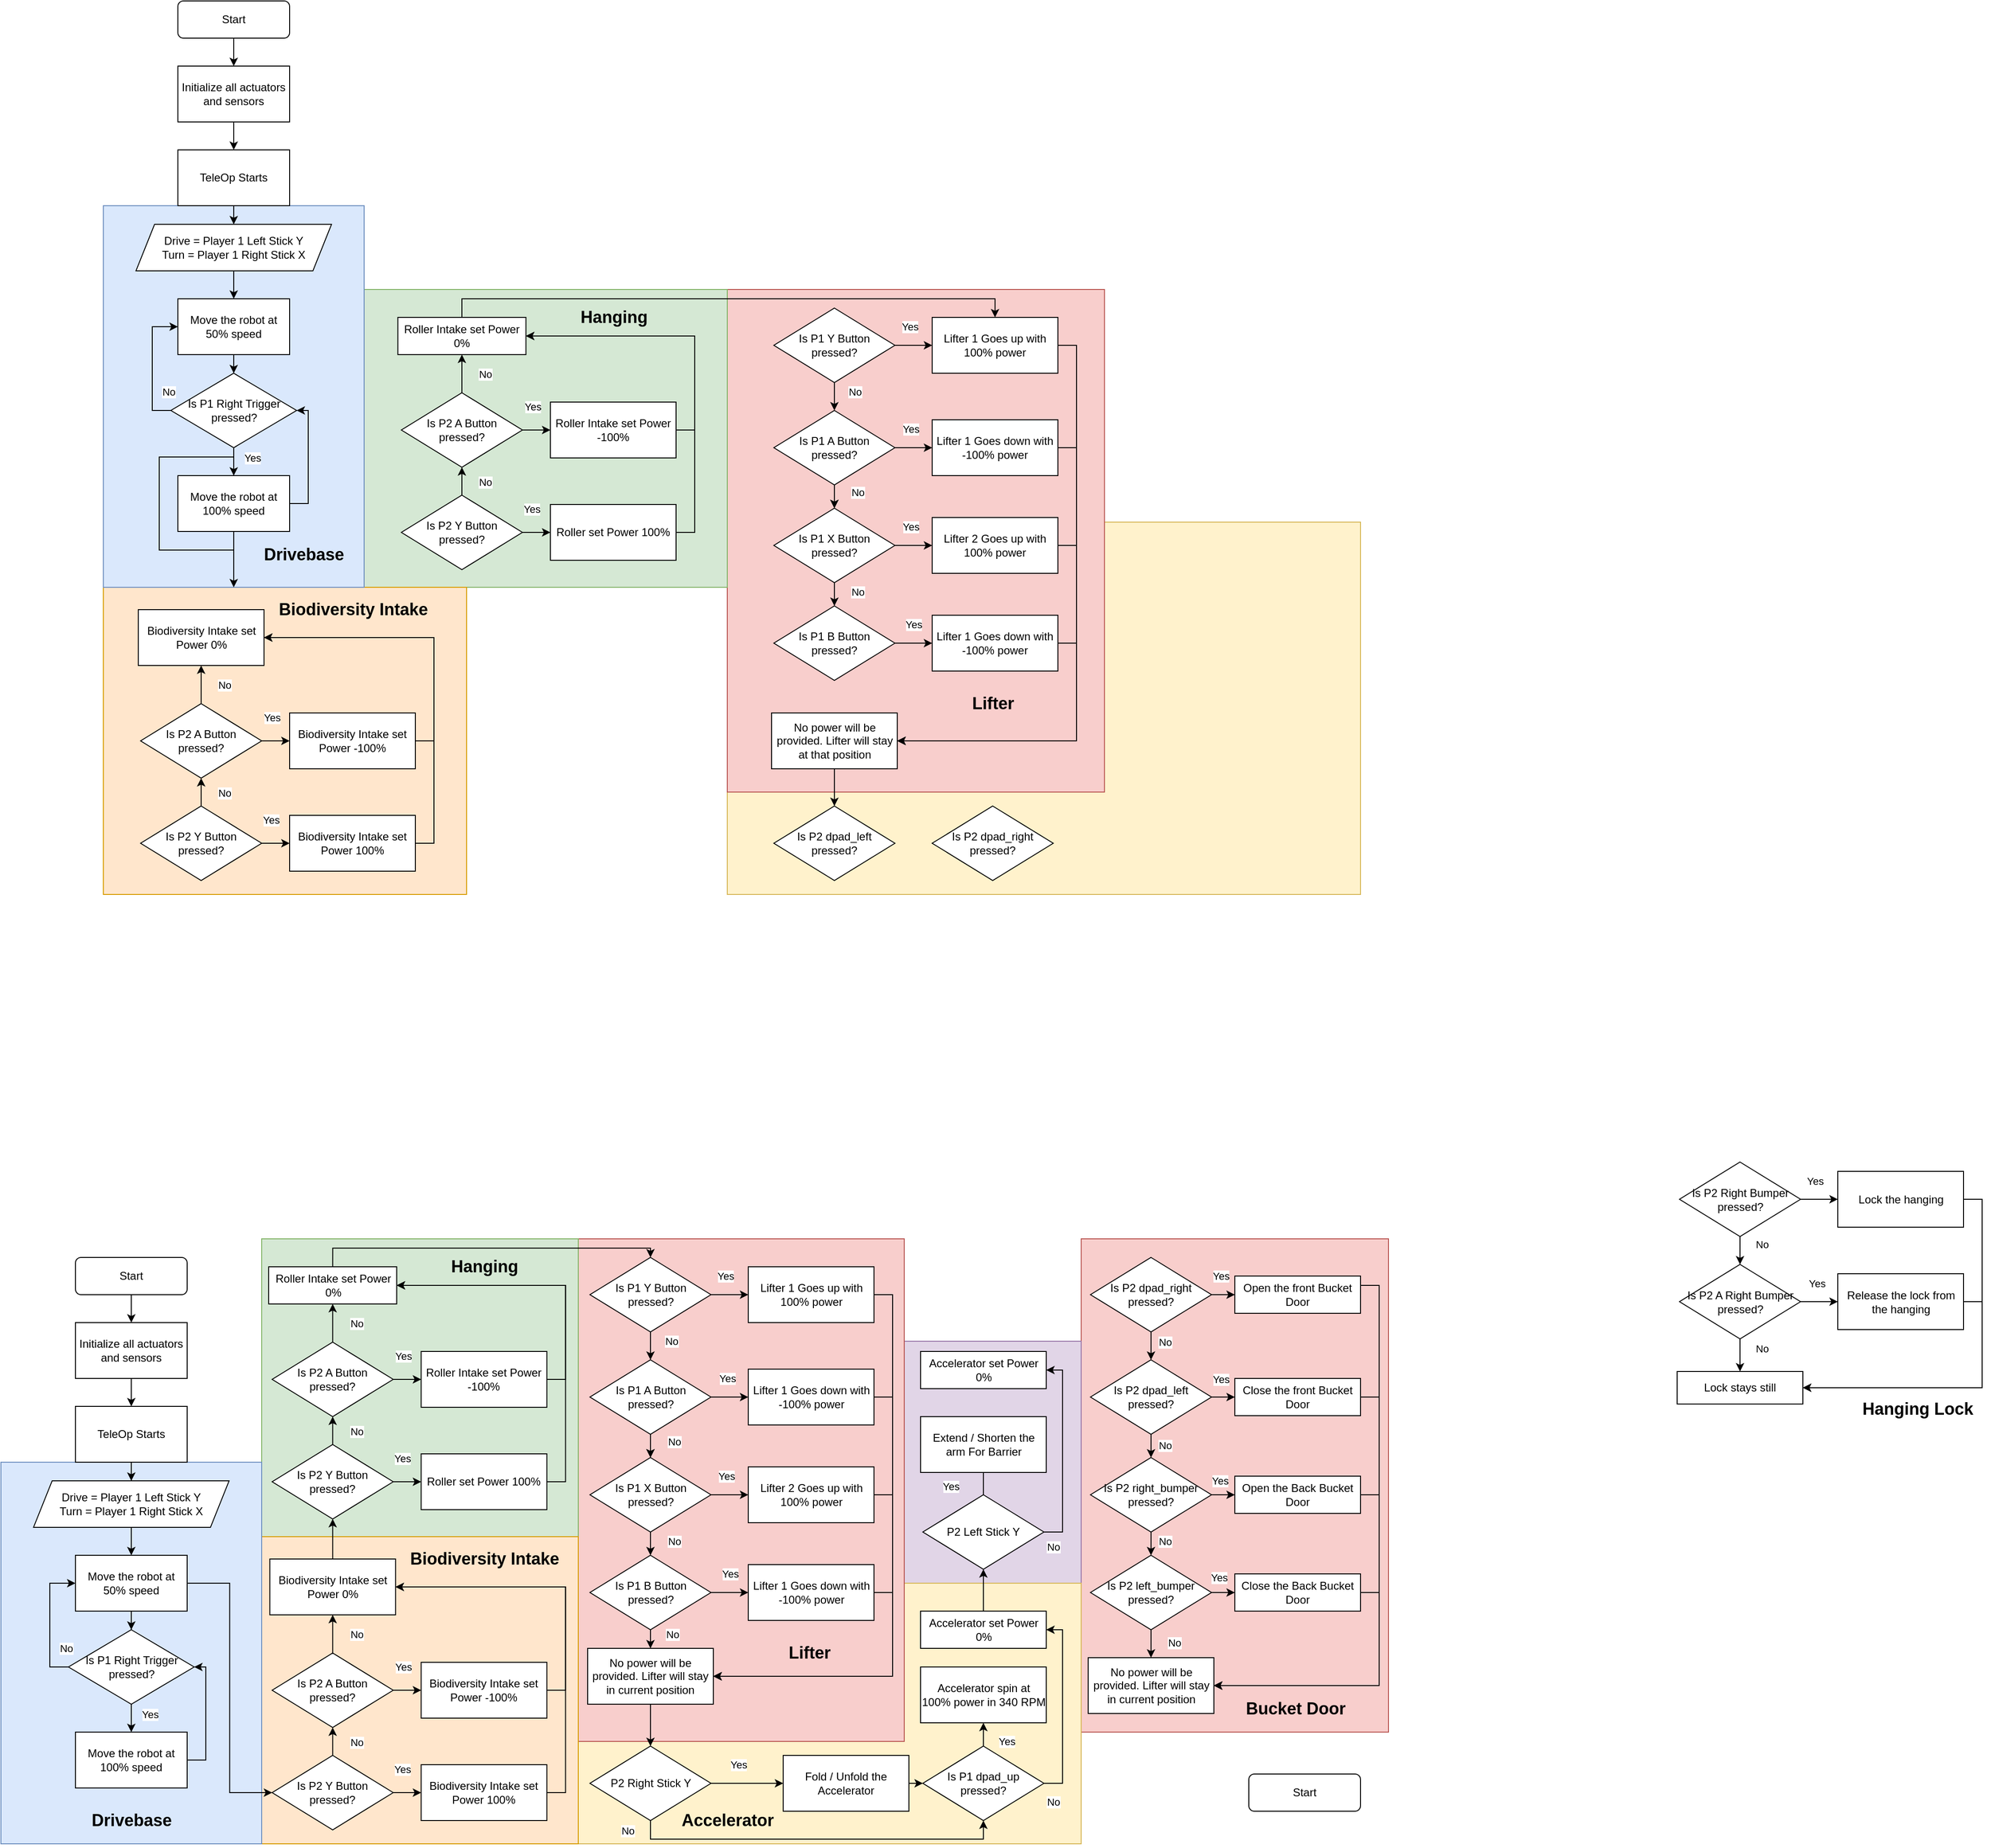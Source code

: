 <mxfile version="28.2.7">
  <diagram id="C5RBs43oDa-KdzZeNtuy" name="Page-1">
    <mxGraphModel dx="727" dy="3712" grid="1" gridSize="10" guides="1" tooltips="1" connect="1" arrows="1" fold="1" page="1" pageScale="1" pageWidth="1169" pageHeight="827" background="none" math="0" shadow="0">
      <root>
        <mxCell id="WIyWlLk6GJQsqaUBKTNV-0" />
        <mxCell id="WIyWlLk6GJQsqaUBKTNV-1" parent="WIyWlLk6GJQsqaUBKTNV-0" />
        <mxCell id="-f27Nb7wKNRB0BqHNn-D-152" value="" style="rounded=0;whiteSpace=wrap;html=1;fillColor=#f8cecc;strokeColor=#b85450;" parent="WIyWlLk6GJQsqaUBKTNV-1" vertex="1">
          <mxGeometry x="1240" y="-1510" width="330" height="530" as="geometry" />
        </mxCell>
        <mxCell id="-f27Nb7wKNRB0BqHNn-D-127" value="" style="rounded=0;whiteSpace=wrap;html=1;fillColor=#e1d5e7;strokeColor=#9673a6;" parent="WIyWlLk6GJQsqaUBKTNV-1" vertex="1">
          <mxGeometry x="1050" y="-1400" width="190" height="260" as="geometry" />
        </mxCell>
        <mxCell id="7DPoI_SeUC_oJ7ZciH9h-237" value="" style="rounded=0;whiteSpace=wrap;html=1;fillColor=#fff2cc;strokeColor=#d6b656;" parent="WIyWlLk6GJQsqaUBKTNV-1" vertex="1">
          <mxGeometry x="700" y="-1140" width="540" height="280" as="geometry" />
        </mxCell>
        <mxCell id="7DPoI_SeUC_oJ7ZciH9h-236" value="" style="rounded=0;whiteSpace=wrap;html=1;fillColor=#f8cecc;strokeColor=#b85450;" parent="WIyWlLk6GJQsqaUBKTNV-1" vertex="1">
          <mxGeometry x="700" y="-1510" width="350" height="540" as="geometry" />
        </mxCell>
        <mxCell id="7DPoI_SeUC_oJ7ZciH9h-112" value="" style="rounded=0;whiteSpace=wrap;html=1;fillColor=#d5e8d4;strokeColor=#82b366;" parent="WIyWlLk6GJQsqaUBKTNV-1" vertex="1">
          <mxGeometry x="360" y="-1510" width="340" height="320" as="geometry" />
        </mxCell>
        <mxCell id="7DPoI_SeUC_oJ7ZciH9h-113" value="" style="rounded=0;whiteSpace=wrap;html=1;fillColor=#ffe6cc;strokeColor=#d79b00;" parent="WIyWlLk6GJQsqaUBKTNV-1" vertex="1">
          <mxGeometry x="360" y="-1190" width="340" height="330" as="geometry" />
        </mxCell>
        <mxCell id="7DPoI_SeUC_oJ7ZciH9h-116" value="" style="rounded=0;whiteSpace=wrap;html=1;fillColor=#dae8fc;strokeColor=#6c8ebf;" parent="WIyWlLk6GJQsqaUBKTNV-1" vertex="1">
          <mxGeometry x="80" y="-1270" width="280" height="410" as="geometry" />
        </mxCell>
        <mxCell id="7DPoI_SeUC_oJ7ZciH9h-117" style="edgeStyle=orthogonalEdgeStyle;rounded=0;orthogonalLoop=1;jettySize=auto;html=1;exitX=0.5;exitY=1;exitDx=0;exitDy=0;entryX=0.5;entryY=0;entryDx=0;entryDy=0;" parent="WIyWlLk6GJQsqaUBKTNV-1" source="7DPoI_SeUC_oJ7ZciH9h-118" target="7DPoI_SeUC_oJ7ZciH9h-120" edge="1">
          <mxGeometry relative="1" as="geometry" />
        </mxCell>
        <mxCell id="7DPoI_SeUC_oJ7ZciH9h-118" value="Start" style="rounded=1;whiteSpace=wrap;html=1;fontSize=12;glass=0;strokeWidth=1;shadow=0;" parent="WIyWlLk6GJQsqaUBKTNV-1" vertex="1">
          <mxGeometry x="160" y="-1490" width="120" height="40" as="geometry" />
        </mxCell>
        <mxCell id="7DPoI_SeUC_oJ7ZciH9h-119" style="edgeStyle=orthogonalEdgeStyle;rounded=0;orthogonalLoop=1;jettySize=auto;html=1;exitX=0.5;exitY=1;exitDx=0;exitDy=0;entryX=0.5;entryY=0;entryDx=0;entryDy=0;" parent="WIyWlLk6GJQsqaUBKTNV-1" source="7DPoI_SeUC_oJ7ZciH9h-120" target="7DPoI_SeUC_oJ7ZciH9h-122" edge="1">
          <mxGeometry relative="1" as="geometry" />
        </mxCell>
        <mxCell id="7DPoI_SeUC_oJ7ZciH9h-120" value="Initialize all actuators and sensors" style="rounded=0;whiteSpace=wrap;html=1;" parent="WIyWlLk6GJQsqaUBKTNV-1" vertex="1">
          <mxGeometry x="160" y="-1420" width="120" height="60" as="geometry" />
        </mxCell>
        <mxCell id="7DPoI_SeUC_oJ7ZciH9h-121" style="edgeStyle=orthogonalEdgeStyle;rounded=0;orthogonalLoop=1;jettySize=auto;html=1;exitX=0.5;exitY=1;exitDx=0;exitDy=0;" parent="WIyWlLk6GJQsqaUBKTNV-1" source="7DPoI_SeUC_oJ7ZciH9h-122" target="7DPoI_SeUC_oJ7ZciH9h-124" edge="1">
          <mxGeometry relative="1" as="geometry" />
        </mxCell>
        <mxCell id="7DPoI_SeUC_oJ7ZciH9h-122" value="TeleOp Starts" style="rounded=0;whiteSpace=wrap;html=1;" parent="WIyWlLk6GJQsqaUBKTNV-1" vertex="1">
          <mxGeometry x="160" y="-1330" width="120" height="60" as="geometry" />
        </mxCell>
        <mxCell id="7DPoI_SeUC_oJ7ZciH9h-123" style="edgeStyle=orthogonalEdgeStyle;rounded=0;orthogonalLoop=1;jettySize=auto;html=1;exitX=0.5;exitY=1;exitDx=0;exitDy=0;" parent="WIyWlLk6GJQsqaUBKTNV-1" source="7DPoI_SeUC_oJ7ZciH9h-124" target="7DPoI_SeUC_oJ7ZciH9h-126" edge="1">
          <mxGeometry relative="1" as="geometry" />
        </mxCell>
        <mxCell id="7DPoI_SeUC_oJ7ZciH9h-124" value="Drive = Player 1 Left Stick Y&lt;div&gt;Turn = Player 1 Right Stick X&lt;/div&gt;" style="shape=parallelogram;perimeter=parallelogramPerimeter;whiteSpace=wrap;html=1;fixedSize=1;" parent="WIyWlLk6GJQsqaUBKTNV-1" vertex="1">
          <mxGeometry x="115" y="-1250" width="210" height="50" as="geometry" />
        </mxCell>
        <mxCell id="7DPoI_SeUC_oJ7ZciH9h-125" style="edgeStyle=orthogonalEdgeStyle;rounded=0;orthogonalLoop=1;jettySize=auto;html=1;exitX=0.5;exitY=1;exitDx=0;exitDy=0;" parent="WIyWlLk6GJQsqaUBKTNV-1" source="7DPoI_SeUC_oJ7ZciH9h-126" target="7DPoI_SeUC_oJ7ZciH9h-133" edge="1">
          <mxGeometry relative="1" as="geometry" />
        </mxCell>
        <mxCell id="7DPoI_SeUC_oJ7ZciH9h-238" style="edgeStyle=orthogonalEdgeStyle;rounded=0;orthogonalLoop=1;jettySize=auto;html=1;exitX=1;exitY=0.5;exitDx=0;exitDy=0;entryX=0;entryY=0.5;entryDx=0;entryDy=0;" parent="WIyWlLk6GJQsqaUBKTNV-1" source="7DPoI_SeUC_oJ7ZciH9h-126" target="7DPoI_SeUC_oJ7ZciH9h-173" edge="1">
          <mxGeometry relative="1" as="geometry" />
        </mxCell>
        <mxCell id="7DPoI_SeUC_oJ7ZciH9h-126" value="Move the robot at 50% speed" style="rounded=0;whiteSpace=wrap;html=1;" parent="WIyWlLk6GJQsqaUBKTNV-1" vertex="1">
          <mxGeometry x="160" y="-1170" width="120" height="60" as="geometry" />
        </mxCell>
        <mxCell id="7DPoI_SeUC_oJ7ZciH9h-127" style="edgeStyle=orthogonalEdgeStyle;rounded=0;orthogonalLoop=1;jettySize=auto;html=1;exitX=1;exitY=0.5;exitDx=0;exitDy=0;entryX=1;entryY=0.5;entryDx=0;entryDy=0;" parent="WIyWlLk6GJQsqaUBKTNV-1" source="7DPoI_SeUC_oJ7ZciH9h-128" target="7DPoI_SeUC_oJ7ZciH9h-133" edge="1">
          <mxGeometry relative="1" as="geometry" />
        </mxCell>
        <mxCell id="7DPoI_SeUC_oJ7ZciH9h-128" value="Move the robot at 100% speed" style="rounded=0;whiteSpace=wrap;html=1;" parent="WIyWlLk6GJQsqaUBKTNV-1" vertex="1">
          <mxGeometry x="160" y="-980" width="120" height="60" as="geometry" />
        </mxCell>
        <mxCell id="7DPoI_SeUC_oJ7ZciH9h-129" style="edgeStyle=orthogonalEdgeStyle;rounded=0;orthogonalLoop=1;jettySize=auto;html=1;exitX=0;exitY=0.5;exitDx=0;exitDy=0;entryX=0;entryY=0.5;entryDx=0;entryDy=0;" parent="WIyWlLk6GJQsqaUBKTNV-1" source="7DPoI_SeUC_oJ7ZciH9h-133" target="7DPoI_SeUC_oJ7ZciH9h-126" edge="1">
          <mxGeometry relative="1" as="geometry" />
        </mxCell>
        <mxCell id="7DPoI_SeUC_oJ7ZciH9h-130" value="No" style="edgeLabel;html=1;align=center;verticalAlign=middle;resizable=0;points=[];" parent="7DPoI_SeUC_oJ7ZciH9h-129" vertex="1" connectable="0">
          <mxGeometry x="-0.821" relative="1" as="geometry">
            <mxPoint x="10" y="-20" as="offset" />
          </mxGeometry>
        </mxCell>
        <mxCell id="7DPoI_SeUC_oJ7ZciH9h-131" style="edgeStyle=orthogonalEdgeStyle;rounded=0;orthogonalLoop=1;jettySize=auto;html=1;exitX=0.5;exitY=1;exitDx=0;exitDy=0;entryX=0.5;entryY=0;entryDx=0;entryDy=0;" parent="WIyWlLk6GJQsqaUBKTNV-1" source="7DPoI_SeUC_oJ7ZciH9h-133" target="7DPoI_SeUC_oJ7ZciH9h-128" edge="1">
          <mxGeometry relative="1" as="geometry" />
        </mxCell>
        <mxCell id="7DPoI_SeUC_oJ7ZciH9h-132" value="Yes" style="edgeLabel;html=1;align=center;verticalAlign=middle;resizable=0;points=[];" parent="7DPoI_SeUC_oJ7ZciH9h-131" vertex="1" connectable="0">
          <mxGeometry x="-0.257" y="1" relative="1" as="geometry">
            <mxPoint x="19" as="offset" />
          </mxGeometry>
        </mxCell>
        <mxCell id="7DPoI_SeUC_oJ7ZciH9h-133" value="Is P1 Right Trigger pressed?" style="rhombus;whiteSpace=wrap;html=1;" parent="WIyWlLk6GJQsqaUBKTNV-1" vertex="1">
          <mxGeometry x="152.5" y="-1090" width="135" height="80" as="geometry" />
        </mxCell>
        <mxCell id="7DPoI_SeUC_oJ7ZciH9h-164" value="&lt;b&gt;&lt;font style=&quot;font-size: 18px;&quot;&gt;Drivebase&lt;/font&gt;&lt;/b&gt;" style="text;html=1;align=center;verticalAlign=middle;resizable=0;points=[];autosize=1;strokeColor=none;fillColor=none;" parent="WIyWlLk6GJQsqaUBKTNV-1" vertex="1">
          <mxGeometry x="165" y="-905" width="110" height="40" as="geometry" />
        </mxCell>
        <mxCell id="7DPoI_SeUC_oJ7ZciH9h-169" style="edgeStyle=orthogonalEdgeStyle;rounded=0;orthogonalLoop=1;jettySize=auto;html=1;exitX=1;exitY=0.5;exitDx=0;exitDy=0;" parent="WIyWlLk6GJQsqaUBKTNV-1" source="7DPoI_SeUC_oJ7ZciH9h-173" target="7DPoI_SeUC_oJ7ZciH9h-175" edge="1">
          <mxGeometry relative="1" as="geometry" />
        </mxCell>
        <mxCell id="7DPoI_SeUC_oJ7ZciH9h-170" value="Yes" style="edgeLabel;html=1;align=center;verticalAlign=middle;resizable=0;points=[];" parent="7DPoI_SeUC_oJ7ZciH9h-169" vertex="1" connectable="0">
          <mxGeometry x="0.097" relative="1" as="geometry">
            <mxPoint x="-3" y="-25" as="offset" />
          </mxGeometry>
        </mxCell>
        <mxCell id="7DPoI_SeUC_oJ7ZciH9h-171" style="edgeStyle=orthogonalEdgeStyle;rounded=0;orthogonalLoop=1;jettySize=auto;html=1;exitX=0.5;exitY=0;exitDx=0;exitDy=0;entryX=0.5;entryY=1;entryDx=0;entryDy=0;" parent="WIyWlLk6GJQsqaUBKTNV-1" source="7DPoI_SeUC_oJ7ZciH9h-173" target="7DPoI_SeUC_oJ7ZciH9h-180" edge="1">
          <mxGeometry relative="1" as="geometry" />
        </mxCell>
        <mxCell id="7DPoI_SeUC_oJ7ZciH9h-172" value="No" style="edgeLabel;html=1;align=center;verticalAlign=middle;resizable=0;points=[];" parent="7DPoI_SeUC_oJ7ZciH9h-171" vertex="1" connectable="0">
          <mxGeometry x="-0.096" relative="1" as="geometry">
            <mxPoint x="25" y="-1" as="offset" />
          </mxGeometry>
        </mxCell>
        <mxCell id="7DPoI_SeUC_oJ7ZciH9h-173" value="Is P2 Y Button pressed?" style="rhombus;whiteSpace=wrap;html=1;" parent="WIyWlLk6GJQsqaUBKTNV-1" vertex="1">
          <mxGeometry x="371.25" y="-955" width="130" height="80" as="geometry" />
        </mxCell>
        <mxCell id="7DPoI_SeUC_oJ7ZciH9h-174" style="edgeStyle=orthogonalEdgeStyle;rounded=0;orthogonalLoop=1;jettySize=auto;html=1;exitX=1;exitY=0.5;exitDx=0;exitDy=0;entryX=1;entryY=0.5;entryDx=0;entryDy=0;" parent="WIyWlLk6GJQsqaUBKTNV-1" source="7DPoI_SeUC_oJ7ZciH9h-175" target="7DPoI_SeUC_oJ7ZciH9h-184" edge="1">
          <mxGeometry relative="1" as="geometry" />
        </mxCell>
        <mxCell id="7DPoI_SeUC_oJ7ZciH9h-175" value="Biodiversity Intake set Power 100%" style="rounded=0;whiteSpace=wrap;html=1;" parent="WIyWlLk6GJQsqaUBKTNV-1" vertex="1">
          <mxGeometry x="531.25" y="-945" width="135" height="60" as="geometry" />
        </mxCell>
        <mxCell id="7DPoI_SeUC_oJ7ZciH9h-176" value="" style="edgeStyle=orthogonalEdgeStyle;rounded=0;orthogonalLoop=1;jettySize=auto;html=1;" parent="WIyWlLk6GJQsqaUBKTNV-1" source="7DPoI_SeUC_oJ7ZciH9h-180" target="7DPoI_SeUC_oJ7ZciH9h-182" edge="1">
          <mxGeometry relative="1" as="geometry" />
        </mxCell>
        <mxCell id="7DPoI_SeUC_oJ7ZciH9h-177" value="Yes" style="edgeLabel;html=1;align=center;verticalAlign=middle;resizable=0;points=[];" parent="7DPoI_SeUC_oJ7ZciH9h-176" vertex="1" connectable="0">
          <mxGeometry x="0.183" relative="1" as="geometry">
            <mxPoint y="-25" as="offset" />
          </mxGeometry>
        </mxCell>
        <mxCell id="7DPoI_SeUC_oJ7ZciH9h-178" style="edgeStyle=orthogonalEdgeStyle;rounded=0;orthogonalLoop=1;jettySize=auto;html=1;exitX=0.5;exitY=0;exitDx=0;exitDy=0;entryX=0.5;entryY=1;entryDx=0;entryDy=0;" parent="WIyWlLk6GJQsqaUBKTNV-1" source="7DPoI_SeUC_oJ7ZciH9h-180" target="7DPoI_SeUC_oJ7ZciH9h-184" edge="1">
          <mxGeometry relative="1" as="geometry" />
        </mxCell>
        <mxCell id="7DPoI_SeUC_oJ7ZciH9h-179" value="No" style="edgeLabel;html=1;align=center;verticalAlign=middle;resizable=0;points=[];" parent="7DPoI_SeUC_oJ7ZciH9h-178" vertex="1" connectable="0">
          <mxGeometry x="-0.017" y="2" relative="1" as="geometry">
            <mxPoint x="27" as="offset" />
          </mxGeometry>
        </mxCell>
        <mxCell id="7DPoI_SeUC_oJ7ZciH9h-180" value="Is P2 A Button pressed?" style="rhombus;whiteSpace=wrap;html=1;" parent="WIyWlLk6GJQsqaUBKTNV-1" vertex="1">
          <mxGeometry x="371.25" y="-1065" width="130" height="80" as="geometry" />
        </mxCell>
        <mxCell id="7DPoI_SeUC_oJ7ZciH9h-181" style="edgeStyle=orthogonalEdgeStyle;rounded=0;orthogonalLoop=1;jettySize=auto;html=1;exitX=1;exitY=0.5;exitDx=0;exitDy=0;entryX=1;entryY=0.5;entryDx=0;entryDy=0;" parent="WIyWlLk6GJQsqaUBKTNV-1" source="7DPoI_SeUC_oJ7ZciH9h-182" target="7DPoI_SeUC_oJ7ZciH9h-184" edge="1">
          <mxGeometry relative="1" as="geometry" />
        </mxCell>
        <mxCell id="7DPoI_SeUC_oJ7ZciH9h-182" value="Biodiversity Intake set Power -100%" style="rounded=0;whiteSpace=wrap;html=1;" parent="WIyWlLk6GJQsqaUBKTNV-1" vertex="1">
          <mxGeometry x="531.25" y="-1055" width="135" height="60" as="geometry" />
        </mxCell>
        <mxCell id="7DPoI_SeUC_oJ7ZciH9h-183" style="edgeStyle=orthogonalEdgeStyle;rounded=0;orthogonalLoop=1;jettySize=auto;html=1;exitX=0.5;exitY=0;exitDx=0;exitDy=0;" parent="WIyWlLk6GJQsqaUBKTNV-1" source="7DPoI_SeUC_oJ7ZciH9h-184" target="7DPoI_SeUC_oJ7ZciH9h-190" edge="1">
          <mxGeometry relative="1" as="geometry" />
        </mxCell>
        <mxCell id="7DPoI_SeUC_oJ7ZciH9h-184" value="Biodiversity Intake set Power 0%" style="rounded=0;whiteSpace=wrap;html=1;" parent="WIyWlLk6GJQsqaUBKTNV-1" vertex="1">
          <mxGeometry x="368.75" y="-1166" width="135" height="60" as="geometry" />
        </mxCell>
        <mxCell id="7DPoI_SeUC_oJ7ZciH9h-185" value="&lt;span style=&quot;font-size: 18px;&quot;&gt;&lt;b&gt;Biodiversity Intake&lt;/b&gt;&lt;/span&gt;" style="text;html=1;align=center;verticalAlign=middle;resizable=0;points=[];autosize=1;strokeColor=none;fillColor=none;" parent="WIyWlLk6GJQsqaUBKTNV-1" vertex="1">
          <mxGeometry x="508.75" y="-1186" width="180" height="40" as="geometry" />
        </mxCell>
        <mxCell id="7DPoI_SeUC_oJ7ZciH9h-186" style="edgeStyle=orthogonalEdgeStyle;rounded=0;orthogonalLoop=1;jettySize=auto;html=1;exitX=1;exitY=0.5;exitDx=0;exitDy=0;" parent="WIyWlLk6GJQsqaUBKTNV-1" source="7DPoI_SeUC_oJ7ZciH9h-190" target="7DPoI_SeUC_oJ7ZciH9h-192" edge="1">
          <mxGeometry relative="1" as="geometry" />
        </mxCell>
        <mxCell id="7DPoI_SeUC_oJ7ZciH9h-187" value="Yes" style="edgeLabel;html=1;align=center;verticalAlign=middle;resizable=0;points=[];" parent="7DPoI_SeUC_oJ7ZciH9h-186" vertex="1" connectable="0">
          <mxGeometry x="0.097" relative="1" as="geometry">
            <mxPoint x="-3" y="-25" as="offset" />
          </mxGeometry>
        </mxCell>
        <mxCell id="7DPoI_SeUC_oJ7ZciH9h-188" style="edgeStyle=orthogonalEdgeStyle;rounded=0;orthogonalLoop=1;jettySize=auto;html=1;exitX=0.5;exitY=0;exitDx=0;exitDy=0;entryX=0.5;entryY=1;entryDx=0;entryDy=0;" parent="WIyWlLk6GJQsqaUBKTNV-1" source="7DPoI_SeUC_oJ7ZciH9h-190" target="7DPoI_SeUC_oJ7ZciH9h-197" edge="1">
          <mxGeometry relative="1" as="geometry" />
        </mxCell>
        <mxCell id="7DPoI_SeUC_oJ7ZciH9h-189" value="No" style="edgeLabel;html=1;align=center;verticalAlign=middle;resizable=0;points=[];" parent="7DPoI_SeUC_oJ7ZciH9h-188" vertex="1" connectable="0">
          <mxGeometry x="-0.096" relative="1" as="geometry">
            <mxPoint x="25" y="-1" as="offset" />
          </mxGeometry>
        </mxCell>
        <mxCell id="7DPoI_SeUC_oJ7ZciH9h-190" value="Is P2 Y Button pressed?" style="rhombus;whiteSpace=wrap;html=1;" parent="WIyWlLk6GJQsqaUBKTNV-1" vertex="1">
          <mxGeometry x="371.25" y="-1289" width="130" height="80" as="geometry" />
        </mxCell>
        <mxCell id="7DPoI_SeUC_oJ7ZciH9h-191" style="edgeStyle=orthogonalEdgeStyle;rounded=0;orthogonalLoop=1;jettySize=auto;html=1;exitX=1;exitY=0.5;exitDx=0;exitDy=0;entryX=1;entryY=0.5;entryDx=0;entryDy=0;" parent="WIyWlLk6GJQsqaUBKTNV-1" source="7DPoI_SeUC_oJ7ZciH9h-192" target="7DPoI_SeUC_oJ7ZciH9h-200" edge="1">
          <mxGeometry relative="1" as="geometry" />
        </mxCell>
        <mxCell id="7DPoI_SeUC_oJ7ZciH9h-192" value="Roller set Power 100%" style="rounded=0;whiteSpace=wrap;html=1;" parent="WIyWlLk6GJQsqaUBKTNV-1" vertex="1">
          <mxGeometry x="531.25" y="-1279" width="135" height="60" as="geometry" />
        </mxCell>
        <mxCell id="7DPoI_SeUC_oJ7ZciH9h-193" value="" style="edgeStyle=orthogonalEdgeStyle;rounded=0;orthogonalLoop=1;jettySize=auto;html=1;" parent="WIyWlLk6GJQsqaUBKTNV-1" source="7DPoI_SeUC_oJ7ZciH9h-197" target="7DPoI_SeUC_oJ7ZciH9h-199" edge="1">
          <mxGeometry relative="1" as="geometry" />
        </mxCell>
        <mxCell id="7DPoI_SeUC_oJ7ZciH9h-194" value="Yes" style="edgeLabel;html=1;align=center;verticalAlign=middle;resizable=0;points=[];" parent="7DPoI_SeUC_oJ7ZciH9h-193" vertex="1" connectable="0">
          <mxGeometry x="0.183" relative="1" as="geometry">
            <mxPoint y="-25" as="offset" />
          </mxGeometry>
        </mxCell>
        <mxCell id="7DPoI_SeUC_oJ7ZciH9h-195" style="edgeStyle=orthogonalEdgeStyle;rounded=0;orthogonalLoop=1;jettySize=auto;html=1;exitX=0.5;exitY=0;exitDx=0;exitDy=0;entryX=0.5;entryY=1;entryDx=0;entryDy=0;" parent="WIyWlLk6GJQsqaUBKTNV-1" source="7DPoI_SeUC_oJ7ZciH9h-197" target="7DPoI_SeUC_oJ7ZciH9h-200" edge="1">
          <mxGeometry relative="1" as="geometry" />
        </mxCell>
        <mxCell id="7DPoI_SeUC_oJ7ZciH9h-196" value="No" style="edgeLabel;html=1;align=center;verticalAlign=middle;resizable=0;points=[];" parent="7DPoI_SeUC_oJ7ZciH9h-195" vertex="1" connectable="0">
          <mxGeometry x="-0.017" y="2" relative="1" as="geometry">
            <mxPoint x="27" as="offset" />
          </mxGeometry>
        </mxCell>
        <mxCell id="7DPoI_SeUC_oJ7ZciH9h-197" value="Is P2 A Button pressed?" style="rhombus;whiteSpace=wrap;html=1;" parent="WIyWlLk6GJQsqaUBKTNV-1" vertex="1">
          <mxGeometry x="371.25" y="-1399" width="130" height="80" as="geometry" />
        </mxCell>
        <mxCell id="7DPoI_SeUC_oJ7ZciH9h-198" style="edgeStyle=orthogonalEdgeStyle;rounded=0;orthogonalLoop=1;jettySize=auto;html=1;exitX=1;exitY=0.5;exitDx=0;exitDy=0;entryX=1;entryY=0.5;entryDx=0;entryDy=0;" parent="WIyWlLk6GJQsqaUBKTNV-1" source="7DPoI_SeUC_oJ7ZciH9h-199" target="7DPoI_SeUC_oJ7ZciH9h-200" edge="1">
          <mxGeometry relative="1" as="geometry" />
        </mxCell>
        <mxCell id="7DPoI_SeUC_oJ7ZciH9h-199" value="Roller Intake set Power -100%" style="rounded=0;whiteSpace=wrap;html=1;" parent="WIyWlLk6GJQsqaUBKTNV-1" vertex="1">
          <mxGeometry x="531.25" y="-1389" width="135" height="60" as="geometry" />
        </mxCell>
        <mxCell id="7DPoI_SeUC_oJ7ZciH9h-239" style="edgeStyle=orthogonalEdgeStyle;rounded=0;orthogonalLoop=1;jettySize=auto;html=1;exitX=0.5;exitY=0;exitDx=0;exitDy=0;entryX=0.5;entryY=0;entryDx=0;entryDy=0;" parent="WIyWlLk6GJQsqaUBKTNV-1" source="7DPoI_SeUC_oJ7ZciH9h-200" target="7DPoI_SeUC_oJ7ZciH9h-206" edge="1">
          <mxGeometry relative="1" as="geometry" />
        </mxCell>
        <mxCell id="7DPoI_SeUC_oJ7ZciH9h-200" value="Roller Intake set Power 0%" style="rounded=0;whiteSpace=wrap;html=1;" parent="WIyWlLk6GJQsqaUBKTNV-1" vertex="1">
          <mxGeometry x="367.5" y="-1480" width="137.5" height="40" as="geometry" />
        </mxCell>
        <mxCell id="7DPoI_SeUC_oJ7ZciH9h-201" value="&lt;span style=&quot;font-size: 18px;&quot;&gt;&lt;b&gt;Hanging&lt;/b&gt;&lt;/span&gt;" style="text;html=1;align=center;verticalAlign=middle;resizable=0;points=[];autosize=1;strokeColor=none;fillColor=none;" parent="WIyWlLk6GJQsqaUBKTNV-1" vertex="1">
          <mxGeometry x="548.75" y="-1500" width="100" height="40" as="geometry" />
        </mxCell>
        <mxCell id="7DPoI_SeUC_oJ7ZciH9h-202" style="edgeStyle=orthogonalEdgeStyle;rounded=0;orthogonalLoop=1;jettySize=auto;html=1;exitX=1;exitY=0.5;exitDx=0;exitDy=0;entryX=0;entryY=0.5;entryDx=0;entryDy=0;" parent="WIyWlLk6GJQsqaUBKTNV-1" source="7DPoI_SeUC_oJ7ZciH9h-206" target="7DPoI_SeUC_oJ7ZciH9h-215" edge="1">
          <mxGeometry relative="1" as="geometry" />
        </mxCell>
        <mxCell id="7DPoI_SeUC_oJ7ZciH9h-203" value="Yes" style="edgeLabel;html=1;align=center;verticalAlign=middle;resizable=0;points=[];" parent="7DPoI_SeUC_oJ7ZciH9h-202" vertex="1" connectable="0">
          <mxGeometry x="-0.234" y="-1" relative="1" as="geometry">
            <mxPoint y="-21" as="offset" />
          </mxGeometry>
        </mxCell>
        <mxCell id="7DPoI_SeUC_oJ7ZciH9h-204" style="edgeStyle=orthogonalEdgeStyle;rounded=0;orthogonalLoop=1;jettySize=auto;html=1;exitX=0.5;exitY=1;exitDx=0;exitDy=0;" parent="WIyWlLk6GJQsqaUBKTNV-1" source="7DPoI_SeUC_oJ7ZciH9h-206" target="7DPoI_SeUC_oJ7ZciH9h-211" edge="1">
          <mxGeometry relative="1" as="geometry" />
        </mxCell>
        <mxCell id="7DPoI_SeUC_oJ7ZciH9h-205" value="No" style="edgeLabel;html=1;align=center;verticalAlign=middle;resizable=0;points=[];" parent="7DPoI_SeUC_oJ7ZciH9h-204" vertex="1" connectable="0">
          <mxGeometry x="-0.802" relative="1" as="geometry">
            <mxPoint x="22" y="5" as="offset" />
          </mxGeometry>
        </mxCell>
        <mxCell id="7DPoI_SeUC_oJ7ZciH9h-206" value="Is P1 Y Button pressed?" style="rhombus;whiteSpace=wrap;html=1;" parent="WIyWlLk6GJQsqaUBKTNV-1" vertex="1">
          <mxGeometry x="712.5" y="-1490" width="130" height="80" as="geometry" />
        </mxCell>
        <mxCell id="7DPoI_SeUC_oJ7ZciH9h-207" style="edgeStyle=orthogonalEdgeStyle;rounded=0;orthogonalLoop=1;jettySize=auto;html=1;exitX=1;exitY=0.5;exitDx=0;exitDy=0;entryX=0;entryY=0.5;entryDx=0;entryDy=0;" parent="WIyWlLk6GJQsqaUBKTNV-1" source="7DPoI_SeUC_oJ7ZciH9h-211" target="7DPoI_SeUC_oJ7ZciH9h-217" edge="1">
          <mxGeometry relative="1" as="geometry" />
        </mxCell>
        <mxCell id="7DPoI_SeUC_oJ7ZciH9h-208" value="Yes" style="edgeLabel;html=1;align=center;verticalAlign=middle;resizable=0;points=[];" parent="7DPoI_SeUC_oJ7ZciH9h-207" vertex="1" connectable="0">
          <mxGeometry x="-0.646" y="3" relative="1" as="geometry">
            <mxPoint x="10" y="-17" as="offset" />
          </mxGeometry>
        </mxCell>
        <mxCell id="-f27Nb7wKNRB0BqHNn-D-5" style="edgeStyle=orthogonalEdgeStyle;rounded=0;orthogonalLoop=1;jettySize=auto;html=1;exitX=0.5;exitY=1;exitDx=0;exitDy=0;entryX=0.5;entryY=0;entryDx=0;entryDy=0;" parent="WIyWlLk6GJQsqaUBKTNV-1" source="7DPoI_SeUC_oJ7ZciH9h-211" target="-f27Nb7wKNRB0BqHNn-D-3" edge="1">
          <mxGeometry relative="1" as="geometry" />
        </mxCell>
        <mxCell id="-f27Nb7wKNRB0BqHNn-D-15" value="No" style="edgeLabel;html=1;align=center;verticalAlign=middle;resizable=0;points=[];" parent="-f27Nb7wKNRB0BqHNn-D-5" vertex="1" connectable="0">
          <mxGeometry x="-0.36" y="1" relative="1" as="geometry">
            <mxPoint x="24" as="offset" />
          </mxGeometry>
        </mxCell>
        <mxCell id="-f27Nb7wKNRB0BqHNn-D-17" value="" style="edgeStyle=orthogonalEdgeStyle;rounded=0;orthogonalLoop=1;jettySize=auto;html=1;" parent="WIyWlLk6GJQsqaUBKTNV-1" source="7DPoI_SeUC_oJ7ZciH9h-211" target="-f27Nb7wKNRB0BqHNn-D-3" edge="1">
          <mxGeometry relative="1" as="geometry" />
        </mxCell>
        <mxCell id="7DPoI_SeUC_oJ7ZciH9h-211" value="Is P1 A Button pressed?" style="rhombus;whiteSpace=wrap;html=1;" parent="WIyWlLk6GJQsqaUBKTNV-1" vertex="1">
          <mxGeometry x="712.5" y="-1380" width="130" height="80" as="geometry" />
        </mxCell>
        <mxCell id="-f27Nb7wKNRB0BqHNn-D-19" style="edgeStyle=orthogonalEdgeStyle;rounded=0;orthogonalLoop=1;jettySize=auto;html=1;exitX=0.5;exitY=1;exitDx=0;exitDy=0;entryX=0.5;entryY=0;entryDx=0;entryDy=0;" parent="WIyWlLk6GJQsqaUBKTNV-1" source="7DPoI_SeUC_oJ7ZciH9h-213" target="-f27Nb7wKNRB0BqHNn-D-18" edge="1">
          <mxGeometry relative="1" as="geometry" />
        </mxCell>
        <mxCell id="7DPoI_SeUC_oJ7ZciH9h-213" value="No power will be provided. Lifter will stay in current position" style="rounded=0;whiteSpace=wrap;html=1;" parent="WIyWlLk6GJQsqaUBKTNV-1" vertex="1">
          <mxGeometry x="710" y="-1070" width="135" height="60" as="geometry" />
        </mxCell>
        <mxCell id="7DPoI_SeUC_oJ7ZciH9h-214" style="edgeStyle=orthogonalEdgeStyle;rounded=0;orthogonalLoop=1;jettySize=auto;html=1;exitX=1;exitY=0.5;exitDx=0;exitDy=0;entryX=1;entryY=0.5;entryDx=0;entryDy=0;" parent="WIyWlLk6GJQsqaUBKTNV-1" source="7DPoI_SeUC_oJ7ZciH9h-215" target="7DPoI_SeUC_oJ7ZciH9h-213" edge="1">
          <mxGeometry relative="1" as="geometry" />
        </mxCell>
        <mxCell id="7DPoI_SeUC_oJ7ZciH9h-215" value="Lifter 1 Goes up with 100% power" style="rounded=0;whiteSpace=wrap;html=1;" parent="WIyWlLk6GJQsqaUBKTNV-1" vertex="1">
          <mxGeometry x="882.5" y="-1480" width="135" height="60" as="geometry" />
        </mxCell>
        <mxCell id="7DPoI_SeUC_oJ7ZciH9h-216" style="edgeStyle=orthogonalEdgeStyle;rounded=0;orthogonalLoop=1;jettySize=auto;html=1;exitX=1;exitY=0.5;exitDx=0;exitDy=0;entryX=1;entryY=0.5;entryDx=0;entryDy=0;" parent="WIyWlLk6GJQsqaUBKTNV-1" source="7DPoI_SeUC_oJ7ZciH9h-217" target="7DPoI_SeUC_oJ7ZciH9h-213" edge="1">
          <mxGeometry relative="1" as="geometry" />
        </mxCell>
        <mxCell id="7DPoI_SeUC_oJ7ZciH9h-217" value="Lifter 1 Goes down with -100% power" style="rounded=0;whiteSpace=wrap;html=1;" parent="WIyWlLk6GJQsqaUBKTNV-1" vertex="1">
          <mxGeometry x="882.5" y="-1370" width="135" height="60" as="geometry" />
        </mxCell>
        <mxCell id="7DPoI_SeUC_oJ7ZciH9h-218" style="edgeStyle=orthogonalEdgeStyle;rounded=0;orthogonalLoop=1;jettySize=auto;html=1;exitX=1;exitY=0.5;exitDx=0;exitDy=0;entryX=0;entryY=0.5;entryDx=0;entryDy=0;" parent="WIyWlLk6GJQsqaUBKTNV-1" source="7DPoI_SeUC_oJ7ZciH9h-222" edge="1">
          <mxGeometry relative="1" as="geometry">
            <mxPoint x="2052.5" y="-1552.5" as="targetPoint" />
          </mxGeometry>
        </mxCell>
        <mxCell id="7DPoI_SeUC_oJ7ZciH9h-219" value="Yes" style="edgeLabel;html=1;align=center;verticalAlign=middle;resizable=0;points=[];" parent="7DPoI_SeUC_oJ7ZciH9h-218" vertex="1" connectable="0">
          <mxGeometry x="-0.254" y="2" relative="1" as="geometry">
            <mxPoint y="-18" as="offset" />
          </mxGeometry>
        </mxCell>
        <mxCell id="7DPoI_SeUC_oJ7ZciH9h-220" style="edgeStyle=orthogonalEdgeStyle;rounded=0;orthogonalLoop=1;jettySize=auto;html=1;exitX=0.5;exitY=1;exitDx=0;exitDy=0;" parent="WIyWlLk6GJQsqaUBKTNV-1" source="7DPoI_SeUC_oJ7ZciH9h-222" target="7DPoI_SeUC_oJ7ZciH9h-227" edge="1">
          <mxGeometry relative="1" as="geometry" />
        </mxCell>
        <mxCell id="7DPoI_SeUC_oJ7ZciH9h-221" value="No" style="edgeLabel;html=1;align=center;verticalAlign=middle;resizable=0;points=[];" parent="7DPoI_SeUC_oJ7ZciH9h-220" vertex="1" connectable="0">
          <mxGeometry x="-0.663" y="-1" relative="1" as="geometry">
            <mxPoint x="24" as="offset" />
          </mxGeometry>
        </mxCell>
        <mxCell id="7DPoI_SeUC_oJ7ZciH9h-222" value="Is P2 Right Bumper pressed?" style="rhombus;whiteSpace=wrap;html=1;" parent="WIyWlLk6GJQsqaUBKTNV-1" vertex="1">
          <mxGeometry x="1882.5" y="-1592.5" width="130" height="80" as="geometry" />
        </mxCell>
        <mxCell id="7DPoI_SeUC_oJ7ZciH9h-223" style="edgeStyle=orthogonalEdgeStyle;rounded=0;orthogonalLoop=1;jettySize=auto;html=1;exitX=1;exitY=0.5;exitDx=0;exitDy=0;entryX=0;entryY=0.5;entryDx=0;entryDy=0;" parent="WIyWlLk6GJQsqaUBKTNV-1" source="7DPoI_SeUC_oJ7ZciH9h-227" target="7DPoI_SeUC_oJ7ZciH9h-231" edge="1">
          <mxGeometry relative="1" as="geometry" />
        </mxCell>
        <mxCell id="7DPoI_SeUC_oJ7ZciH9h-224" value="Yes" style="edgeLabel;html=1;align=center;verticalAlign=middle;resizable=0;points=[];" parent="7DPoI_SeUC_oJ7ZciH9h-223" vertex="1" connectable="0">
          <mxGeometry x="-0.366" y="-1" relative="1" as="geometry">
            <mxPoint x="5" y="-21" as="offset" />
          </mxGeometry>
        </mxCell>
        <mxCell id="7DPoI_SeUC_oJ7ZciH9h-225" style="edgeStyle=orthogonalEdgeStyle;rounded=0;orthogonalLoop=1;jettySize=auto;html=1;exitX=0.5;exitY=1;exitDx=0;exitDy=0;entryX=0.5;entryY=0;entryDx=0;entryDy=0;" parent="WIyWlLk6GJQsqaUBKTNV-1" source="7DPoI_SeUC_oJ7ZciH9h-227" target="7DPoI_SeUC_oJ7ZciH9h-228" edge="1">
          <mxGeometry relative="1" as="geometry" />
        </mxCell>
        <mxCell id="7DPoI_SeUC_oJ7ZciH9h-226" value="No" style="edgeLabel;html=1;align=center;verticalAlign=middle;resizable=0;points=[];" parent="7DPoI_SeUC_oJ7ZciH9h-225" vertex="1" connectable="0">
          <mxGeometry x="-0.432" relative="1" as="geometry">
            <mxPoint x="23" as="offset" />
          </mxGeometry>
        </mxCell>
        <mxCell id="7DPoI_SeUC_oJ7ZciH9h-227" value="Is P2 A Right Bumper pressed?" style="rhombus;whiteSpace=wrap;html=1;" parent="WIyWlLk6GJQsqaUBKTNV-1" vertex="1">
          <mxGeometry x="1882.5" y="-1482.5" width="130" height="80" as="geometry" />
        </mxCell>
        <mxCell id="7DPoI_SeUC_oJ7ZciH9h-228" value="Lock stays still" style="rounded=0;whiteSpace=wrap;html=1;" parent="WIyWlLk6GJQsqaUBKTNV-1" vertex="1">
          <mxGeometry x="1880" y="-1367.5" width="135" height="35" as="geometry" />
        </mxCell>
        <mxCell id="7DPoI_SeUC_oJ7ZciH9h-229" style="edgeStyle=orthogonalEdgeStyle;rounded=0;orthogonalLoop=1;jettySize=auto;html=1;exitX=1;exitY=0.5;exitDx=0;exitDy=0;entryX=1;entryY=0.5;entryDx=0;entryDy=0;" parent="WIyWlLk6GJQsqaUBKTNV-1" source="7DPoI_SeUC_oJ7ZciH9h-234" target="7DPoI_SeUC_oJ7ZciH9h-228" edge="1">
          <mxGeometry relative="1" as="geometry">
            <mxPoint x="2187.5" y="-1552.5" as="sourcePoint" />
          </mxGeometry>
        </mxCell>
        <mxCell id="7DPoI_SeUC_oJ7ZciH9h-230" style="edgeStyle=orthogonalEdgeStyle;rounded=0;orthogonalLoop=1;jettySize=auto;html=1;exitX=1;exitY=0.5;exitDx=0;exitDy=0;entryX=1;entryY=0.5;entryDx=0;entryDy=0;" parent="WIyWlLk6GJQsqaUBKTNV-1" source="7DPoI_SeUC_oJ7ZciH9h-231" target="7DPoI_SeUC_oJ7ZciH9h-228" edge="1">
          <mxGeometry relative="1" as="geometry" />
        </mxCell>
        <mxCell id="7DPoI_SeUC_oJ7ZciH9h-231" value="Release the lock from the hanging" style="rounded=0;whiteSpace=wrap;html=1;" parent="WIyWlLk6GJQsqaUBKTNV-1" vertex="1">
          <mxGeometry x="2052.5" y="-1472.5" width="135" height="60" as="geometry" />
        </mxCell>
        <mxCell id="7DPoI_SeUC_oJ7ZciH9h-232" value="&lt;span style=&quot;font-size: 18px;&quot;&gt;&lt;b&gt;Lifter&lt;/b&gt;&lt;/span&gt;" style="text;html=1;align=center;verticalAlign=middle;resizable=0;points=[];autosize=1;strokeColor=none;fillColor=none;" parent="WIyWlLk6GJQsqaUBKTNV-1" vertex="1">
          <mxGeometry x="912.5" y="-1085" width="70" height="40" as="geometry" />
        </mxCell>
        <mxCell id="7DPoI_SeUC_oJ7ZciH9h-233" value="" style="edgeStyle=orthogonalEdgeStyle;rounded=0;orthogonalLoop=1;jettySize=auto;html=1;exitX=1;exitY=0.5;exitDx=0;exitDy=0;entryX=1;entryY=0.5;entryDx=0;entryDy=0;" parent="WIyWlLk6GJQsqaUBKTNV-1" target="7DPoI_SeUC_oJ7ZciH9h-234" edge="1">
          <mxGeometry relative="1" as="geometry">
            <mxPoint x="2187.5" y="-1552.5" as="sourcePoint" />
            <mxPoint x="2015" y="-1337.5" as="targetPoint" />
          </mxGeometry>
        </mxCell>
        <mxCell id="7DPoI_SeUC_oJ7ZciH9h-234" value="Lock the hanging" style="rounded=0;whiteSpace=wrap;html=1;" parent="WIyWlLk6GJQsqaUBKTNV-1" vertex="1">
          <mxGeometry x="2052.5" y="-1582.5" width="135" height="60" as="geometry" />
        </mxCell>
        <mxCell id="7DPoI_SeUC_oJ7ZciH9h-235" value="&lt;span style=&quot;font-size: 18px;&quot;&gt;&lt;b&gt;Hanging Lock&lt;/b&gt;&lt;/span&gt;" style="text;html=1;align=center;verticalAlign=middle;resizable=0;points=[];autosize=1;strokeColor=none;fillColor=none;" parent="WIyWlLk6GJQsqaUBKTNV-1" vertex="1">
          <mxGeometry x="2067.5" y="-1347.5" width="140" height="40" as="geometry" />
        </mxCell>
        <mxCell id="-f27Nb7wKNRB0BqHNn-D-6" style="edgeStyle=orthogonalEdgeStyle;rounded=0;orthogonalLoop=1;jettySize=auto;html=1;exitX=0.5;exitY=1;exitDx=0;exitDy=0;entryX=0.5;entryY=0;entryDx=0;entryDy=0;" parent="WIyWlLk6GJQsqaUBKTNV-1" source="-f27Nb7wKNRB0BqHNn-D-3" target="-f27Nb7wKNRB0BqHNn-D-4" edge="1">
          <mxGeometry relative="1" as="geometry" />
        </mxCell>
        <mxCell id="-f27Nb7wKNRB0BqHNn-D-16" value="No" style="edgeLabel;html=1;align=center;verticalAlign=middle;resizable=0;points=[];" parent="-f27Nb7wKNRB0BqHNn-D-6" vertex="1" connectable="0">
          <mxGeometry x="-0.404" relative="1" as="geometry">
            <mxPoint x="25" y="2" as="offset" />
          </mxGeometry>
        </mxCell>
        <mxCell id="-f27Nb7wKNRB0BqHNn-D-8" style="edgeStyle=orthogonalEdgeStyle;rounded=0;orthogonalLoop=1;jettySize=auto;html=1;exitX=1;exitY=0.5;exitDx=0;exitDy=0;" parent="WIyWlLk6GJQsqaUBKTNV-1" source="-f27Nb7wKNRB0BqHNn-D-3" target="-f27Nb7wKNRB0BqHNn-D-7" edge="1">
          <mxGeometry relative="1" as="geometry" />
        </mxCell>
        <mxCell id="-f27Nb7wKNRB0BqHNn-D-13" value="Yes" style="edgeLabel;html=1;align=center;verticalAlign=middle;resizable=0;points=[];" parent="-f27Nb7wKNRB0BqHNn-D-8" vertex="1" connectable="0">
          <mxGeometry x="-0.173" y="2" relative="1" as="geometry">
            <mxPoint y="-18" as="offset" />
          </mxGeometry>
        </mxCell>
        <mxCell id="-f27Nb7wKNRB0BqHNn-D-3" value="Is P1 X Button pressed?" style="rhombus;whiteSpace=wrap;html=1;" parent="WIyWlLk6GJQsqaUBKTNV-1" vertex="1">
          <mxGeometry x="712.5" y="-1275" width="130" height="80" as="geometry" />
        </mxCell>
        <mxCell id="-f27Nb7wKNRB0BqHNn-D-10" style="edgeStyle=orthogonalEdgeStyle;rounded=0;orthogonalLoop=1;jettySize=auto;html=1;exitX=1;exitY=0.5;exitDx=0;exitDy=0;" parent="WIyWlLk6GJQsqaUBKTNV-1" source="-f27Nb7wKNRB0BqHNn-D-4" target="-f27Nb7wKNRB0BqHNn-D-9" edge="1">
          <mxGeometry relative="1" as="geometry" />
        </mxCell>
        <mxCell id="-f27Nb7wKNRB0BqHNn-D-14" value="Yes" style="edgeLabel;html=1;align=center;verticalAlign=middle;resizable=0;points=[];" parent="-f27Nb7wKNRB0BqHNn-D-10" vertex="1" connectable="0">
          <mxGeometry x="0.006" y="2" relative="1" as="geometry">
            <mxPoint y="-18" as="offset" />
          </mxGeometry>
        </mxCell>
        <mxCell id="rueHG4I-c635Ka3WhzGF-25" style="edgeStyle=orthogonalEdgeStyle;rounded=0;orthogonalLoop=1;jettySize=auto;html=1;exitX=0.5;exitY=1;exitDx=0;exitDy=0;entryX=0.5;entryY=0;entryDx=0;entryDy=0;" edge="1" parent="WIyWlLk6GJQsqaUBKTNV-1" source="-f27Nb7wKNRB0BqHNn-D-4" target="7DPoI_SeUC_oJ7ZciH9h-213">
          <mxGeometry relative="1" as="geometry" />
        </mxCell>
        <mxCell id="rueHG4I-c635Ka3WhzGF-26" value="No" style="edgeLabel;html=1;align=center;verticalAlign=middle;resizable=0;points=[];" vertex="1" connectable="0" parent="rueHG4I-c635Ka3WhzGF-25">
          <mxGeometry x="0.054" relative="1" as="geometry">
            <mxPoint x="23" y="-6" as="offset" />
          </mxGeometry>
        </mxCell>
        <mxCell id="-f27Nb7wKNRB0BqHNn-D-4" value="Is P1 B Button pressed?" style="rhombus;whiteSpace=wrap;html=1;" parent="WIyWlLk6GJQsqaUBKTNV-1" vertex="1">
          <mxGeometry x="712.5" y="-1170" width="130" height="80" as="geometry" />
        </mxCell>
        <mxCell id="-f27Nb7wKNRB0BqHNn-D-11" style="edgeStyle=orthogonalEdgeStyle;rounded=0;orthogonalLoop=1;jettySize=auto;html=1;exitX=1;exitY=0.5;exitDx=0;exitDy=0;entryX=1;entryY=0.5;entryDx=0;entryDy=0;" parent="WIyWlLk6GJQsqaUBKTNV-1" source="-f27Nb7wKNRB0BqHNn-D-7" target="7DPoI_SeUC_oJ7ZciH9h-213" edge="1">
          <mxGeometry relative="1" as="geometry" />
        </mxCell>
        <mxCell id="-f27Nb7wKNRB0BqHNn-D-7" value="Lifter 2 Goes up with 100% power" style="rounded=0;whiteSpace=wrap;html=1;" parent="WIyWlLk6GJQsqaUBKTNV-1" vertex="1">
          <mxGeometry x="882.5" y="-1265" width="135" height="60" as="geometry" />
        </mxCell>
        <mxCell id="-f27Nb7wKNRB0BqHNn-D-12" style="edgeStyle=orthogonalEdgeStyle;rounded=0;orthogonalLoop=1;jettySize=auto;html=1;exitX=1;exitY=0.5;exitDx=0;exitDy=0;entryX=1;entryY=0.5;entryDx=0;entryDy=0;" parent="WIyWlLk6GJQsqaUBKTNV-1" source="-f27Nb7wKNRB0BqHNn-D-9" target="7DPoI_SeUC_oJ7ZciH9h-213" edge="1">
          <mxGeometry relative="1" as="geometry" />
        </mxCell>
        <mxCell id="-f27Nb7wKNRB0BqHNn-D-9" value="Lifter 1 Goes down with -100% power" style="rounded=0;whiteSpace=wrap;html=1;" parent="WIyWlLk6GJQsqaUBKTNV-1" vertex="1">
          <mxGeometry x="882.5" y="-1160" width="135" height="60" as="geometry" />
        </mxCell>
        <mxCell id="-f27Nb7wKNRB0BqHNn-D-114" style="edgeStyle=orthogonalEdgeStyle;rounded=0;orthogonalLoop=1;jettySize=auto;html=1;exitX=1;exitY=0.5;exitDx=0;exitDy=0;" parent="WIyWlLk6GJQsqaUBKTNV-1" source="-f27Nb7wKNRB0BqHNn-D-18" target="-f27Nb7wKNRB0BqHNn-D-113" edge="1">
          <mxGeometry relative="1" as="geometry" />
        </mxCell>
        <mxCell id="-f27Nb7wKNRB0BqHNn-D-115" value="Yes" style="edgeLabel;html=1;align=center;verticalAlign=middle;resizable=0;points=[];" parent="-f27Nb7wKNRB0BqHNn-D-114" vertex="1" connectable="0">
          <mxGeometry x="-0.257" y="-1" relative="1" as="geometry">
            <mxPoint y="-21" as="offset" />
          </mxGeometry>
        </mxCell>
        <mxCell id="-f27Nb7wKNRB0BqHNn-D-118" style="edgeStyle=orthogonalEdgeStyle;rounded=0;orthogonalLoop=1;jettySize=auto;html=1;exitX=0.5;exitY=1;exitDx=0;exitDy=0;entryX=0.5;entryY=1;entryDx=0;entryDy=0;" parent="WIyWlLk6GJQsqaUBKTNV-1" source="-f27Nb7wKNRB0BqHNn-D-18" target="-f27Nb7wKNRB0BqHNn-D-117" edge="1">
          <mxGeometry relative="1" as="geometry" />
        </mxCell>
        <mxCell id="-f27Nb7wKNRB0BqHNn-D-119" value="No" style="edgeLabel;html=1;align=center;verticalAlign=middle;resizable=0;points=[];" parent="-f27Nb7wKNRB0BqHNn-D-118" vertex="1" connectable="0">
          <mxGeometry x="-0.959" y="1" relative="1" as="geometry">
            <mxPoint x="-26" y="3" as="offset" />
          </mxGeometry>
        </mxCell>
        <mxCell id="-f27Nb7wKNRB0BqHNn-D-18" value="P2 Right Stick Y" style="rhombus;whiteSpace=wrap;html=1;" parent="WIyWlLk6GJQsqaUBKTNV-1" vertex="1">
          <mxGeometry x="712.5" y="-965" width="130" height="80" as="geometry" />
        </mxCell>
        <mxCell id="-f27Nb7wKNRB0BqHNn-D-21" value="" style="rounded=0;whiteSpace=wrap;html=1;fillColor=#fff2cc;strokeColor=#d6b656;" parent="WIyWlLk6GJQsqaUBKTNV-1" vertex="1">
          <mxGeometry x="860" y="-2280" width="680" height="400" as="geometry" />
        </mxCell>
        <mxCell id="-f27Nb7wKNRB0BqHNn-D-22" value="" style="rounded=0;whiteSpace=wrap;html=1;fillColor=#f8cecc;strokeColor=#b85450;" parent="WIyWlLk6GJQsqaUBKTNV-1" vertex="1">
          <mxGeometry x="860" y="-2530" width="405" height="540" as="geometry" />
        </mxCell>
        <mxCell id="-f27Nb7wKNRB0BqHNn-D-23" value="" style="rounded=0;whiteSpace=wrap;html=1;fillColor=#d5e8d4;strokeColor=#82b366;" parent="WIyWlLk6GJQsqaUBKTNV-1" vertex="1">
          <mxGeometry x="470" y="-2530" width="390" height="320" as="geometry" />
        </mxCell>
        <mxCell id="-f27Nb7wKNRB0BqHNn-D-24" value="" style="rounded=0;whiteSpace=wrap;html=1;fillColor=#ffe6cc;strokeColor=#d79b00;" parent="WIyWlLk6GJQsqaUBKTNV-1" vertex="1">
          <mxGeometry x="190" y="-2210" width="390" height="330" as="geometry" />
        </mxCell>
        <mxCell id="-f27Nb7wKNRB0BqHNn-D-25" value="" style="rounded=0;whiteSpace=wrap;html=1;fillColor=#dae8fc;strokeColor=#6c8ebf;" parent="WIyWlLk6GJQsqaUBKTNV-1" vertex="1">
          <mxGeometry x="190" y="-2620" width="280" height="410" as="geometry" />
        </mxCell>
        <mxCell id="-f27Nb7wKNRB0BqHNn-D-26" style="edgeStyle=orthogonalEdgeStyle;rounded=0;orthogonalLoop=1;jettySize=auto;html=1;exitX=0.5;exitY=1;exitDx=0;exitDy=0;entryX=0.5;entryY=0;entryDx=0;entryDy=0;" parent="WIyWlLk6GJQsqaUBKTNV-1" source="-f27Nb7wKNRB0BqHNn-D-27" target="-f27Nb7wKNRB0BqHNn-D-29" edge="1">
          <mxGeometry relative="1" as="geometry" />
        </mxCell>
        <mxCell id="-f27Nb7wKNRB0BqHNn-D-27" value="Start" style="rounded=1;whiteSpace=wrap;html=1;fontSize=12;glass=0;strokeWidth=1;shadow=0;" parent="WIyWlLk6GJQsqaUBKTNV-1" vertex="1">
          <mxGeometry x="270" y="-2840" width="120" height="40" as="geometry" />
        </mxCell>
        <mxCell id="-f27Nb7wKNRB0BqHNn-D-28" style="edgeStyle=orthogonalEdgeStyle;rounded=0;orthogonalLoop=1;jettySize=auto;html=1;exitX=0.5;exitY=1;exitDx=0;exitDy=0;entryX=0.5;entryY=0;entryDx=0;entryDy=0;" parent="WIyWlLk6GJQsqaUBKTNV-1" source="-f27Nb7wKNRB0BqHNn-D-29" target="-f27Nb7wKNRB0BqHNn-D-31" edge="1">
          <mxGeometry relative="1" as="geometry" />
        </mxCell>
        <mxCell id="-f27Nb7wKNRB0BqHNn-D-29" value="Initialize all actuators and sensors" style="rounded=0;whiteSpace=wrap;html=1;" parent="WIyWlLk6GJQsqaUBKTNV-1" vertex="1">
          <mxGeometry x="270" y="-2770" width="120" height="60" as="geometry" />
        </mxCell>
        <mxCell id="-f27Nb7wKNRB0BqHNn-D-30" style="edgeStyle=orthogonalEdgeStyle;rounded=0;orthogonalLoop=1;jettySize=auto;html=1;exitX=0.5;exitY=1;exitDx=0;exitDy=0;" parent="WIyWlLk6GJQsqaUBKTNV-1" source="-f27Nb7wKNRB0BqHNn-D-31" target="-f27Nb7wKNRB0BqHNn-D-33" edge="1">
          <mxGeometry relative="1" as="geometry" />
        </mxCell>
        <mxCell id="-f27Nb7wKNRB0BqHNn-D-31" value="TeleOp Starts" style="rounded=0;whiteSpace=wrap;html=1;" parent="WIyWlLk6GJQsqaUBKTNV-1" vertex="1">
          <mxGeometry x="270" y="-2680" width="120" height="60" as="geometry" />
        </mxCell>
        <mxCell id="-f27Nb7wKNRB0BqHNn-D-32" style="edgeStyle=orthogonalEdgeStyle;rounded=0;orthogonalLoop=1;jettySize=auto;html=1;exitX=0.5;exitY=1;exitDx=0;exitDy=0;" parent="WIyWlLk6GJQsqaUBKTNV-1" source="-f27Nb7wKNRB0BqHNn-D-33" target="-f27Nb7wKNRB0BqHNn-D-36" edge="1">
          <mxGeometry relative="1" as="geometry" />
        </mxCell>
        <mxCell id="-f27Nb7wKNRB0BqHNn-D-33" value="Drive = Player 1 Left Stick Y&lt;div&gt;Turn = Player 1 Right Stick X&lt;/div&gt;" style="shape=parallelogram;perimeter=parallelogramPerimeter;whiteSpace=wrap;html=1;fixedSize=1;" parent="WIyWlLk6GJQsqaUBKTNV-1" vertex="1">
          <mxGeometry x="225" y="-2600" width="210" height="50" as="geometry" />
        </mxCell>
        <mxCell id="-f27Nb7wKNRB0BqHNn-D-34" style="edgeStyle=orthogonalEdgeStyle;rounded=0;orthogonalLoop=1;jettySize=auto;html=1;exitX=0.5;exitY=1;exitDx=0;exitDy=0;" parent="WIyWlLk6GJQsqaUBKTNV-1" source="-f27Nb7wKNRB0BqHNn-D-36" target="-f27Nb7wKNRB0BqHNn-D-43" edge="1">
          <mxGeometry relative="1" as="geometry" />
        </mxCell>
        <mxCell id="-f27Nb7wKNRB0BqHNn-D-36" value="Move the robot at 50% speed" style="rounded=0;whiteSpace=wrap;html=1;" parent="WIyWlLk6GJQsqaUBKTNV-1" vertex="1">
          <mxGeometry x="270" y="-2520" width="120" height="60" as="geometry" />
        </mxCell>
        <mxCell id="-f27Nb7wKNRB0BqHNn-D-37" style="edgeStyle=orthogonalEdgeStyle;rounded=0;orthogonalLoop=1;jettySize=auto;html=1;exitX=1;exitY=0.5;exitDx=0;exitDy=0;entryX=1;entryY=0.5;entryDx=0;entryDy=0;" parent="WIyWlLk6GJQsqaUBKTNV-1" source="-f27Nb7wKNRB0BqHNn-D-38" target="-f27Nb7wKNRB0BqHNn-D-43" edge="1">
          <mxGeometry relative="1" as="geometry" />
        </mxCell>
        <mxCell id="-f27Nb7wKNRB0BqHNn-D-111" style="edgeStyle=orthogonalEdgeStyle;rounded=0;orthogonalLoop=1;jettySize=auto;html=1;exitX=0.5;exitY=1;exitDx=0;exitDy=0;" parent="WIyWlLk6GJQsqaUBKTNV-1" source="-f27Nb7wKNRB0BqHNn-D-38" target="-f27Nb7wKNRB0BqHNn-D-25" edge="1">
          <mxGeometry relative="1" as="geometry" />
        </mxCell>
        <mxCell id="-f27Nb7wKNRB0BqHNn-D-38" value="Move the robot at 100% speed" style="rounded=0;whiteSpace=wrap;html=1;" parent="WIyWlLk6GJQsqaUBKTNV-1" vertex="1">
          <mxGeometry x="270" y="-2330" width="120" height="60" as="geometry" />
        </mxCell>
        <mxCell id="-f27Nb7wKNRB0BqHNn-D-39" style="edgeStyle=orthogonalEdgeStyle;rounded=0;orthogonalLoop=1;jettySize=auto;html=1;exitX=0;exitY=0.5;exitDx=0;exitDy=0;entryX=0;entryY=0.5;entryDx=0;entryDy=0;" parent="WIyWlLk6GJQsqaUBKTNV-1" source="-f27Nb7wKNRB0BqHNn-D-43" target="-f27Nb7wKNRB0BqHNn-D-36" edge="1">
          <mxGeometry relative="1" as="geometry" />
        </mxCell>
        <mxCell id="-f27Nb7wKNRB0BqHNn-D-40" value="No" style="edgeLabel;html=1;align=center;verticalAlign=middle;resizable=0;points=[];" parent="-f27Nb7wKNRB0BqHNn-D-39" vertex="1" connectable="0">
          <mxGeometry x="-0.821" relative="1" as="geometry">
            <mxPoint x="10" y="-20" as="offset" />
          </mxGeometry>
        </mxCell>
        <mxCell id="-f27Nb7wKNRB0BqHNn-D-41" style="edgeStyle=orthogonalEdgeStyle;rounded=0;orthogonalLoop=1;jettySize=auto;html=1;exitX=0.5;exitY=1;exitDx=0;exitDy=0;entryX=0.5;entryY=0;entryDx=0;entryDy=0;" parent="WIyWlLk6GJQsqaUBKTNV-1" source="-f27Nb7wKNRB0BqHNn-D-43" target="-f27Nb7wKNRB0BqHNn-D-38" edge="1">
          <mxGeometry relative="1" as="geometry" />
        </mxCell>
        <mxCell id="-f27Nb7wKNRB0BqHNn-D-42" value="Yes" style="edgeLabel;html=1;align=center;verticalAlign=middle;resizable=0;points=[];" parent="-f27Nb7wKNRB0BqHNn-D-41" vertex="1" connectable="0">
          <mxGeometry x="-0.257" y="1" relative="1" as="geometry">
            <mxPoint x="19" as="offset" />
          </mxGeometry>
        </mxCell>
        <mxCell id="-f27Nb7wKNRB0BqHNn-D-43" value="Is P1 Right Trigger pressed?" style="rhombus;whiteSpace=wrap;html=1;" parent="WIyWlLk6GJQsqaUBKTNV-1" vertex="1">
          <mxGeometry x="262.5" y="-2440" width="135" height="80" as="geometry" />
        </mxCell>
        <mxCell id="-f27Nb7wKNRB0BqHNn-D-44" value="&lt;b&gt;&lt;font style=&quot;font-size: 18px;&quot;&gt;Drivebase&lt;/font&gt;&lt;/b&gt;" style="text;html=1;align=center;verticalAlign=middle;resizable=0;points=[];autosize=1;strokeColor=none;fillColor=none;" parent="WIyWlLk6GJQsqaUBKTNV-1" vertex="1">
          <mxGeometry x="350" y="-2265" width="110" height="40" as="geometry" />
        </mxCell>
        <mxCell id="-f27Nb7wKNRB0BqHNn-D-45" style="edgeStyle=orthogonalEdgeStyle;rounded=0;orthogonalLoop=1;jettySize=auto;html=1;exitX=1;exitY=0.5;exitDx=0;exitDy=0;" parent="WIyWlLk6GJQsqaUBKTNV-1" source="-f27Nb7wKNRB0BqHNn-D-49" target="-f27Nb7wKNRB0BqHNn-D-51" edge="1">
          <mxGeometry relative="1" as="geometry" />
        </mxCell>
        <mxCell id="-f27Nb7wKNRB0BqHNn-D-46" value="Yes" style="edgeLabel;html=1;align=center;verticalAlign=middle;resizable=0;points=[];" parent="-f27Nb7wKNRB0BqHNn-D-45" vertex="1" connectable="0">
          <mxGeometry x="0.097" relative="1" as="geometry">
            <mxPoint x="-3" y="-25" as="offset" />
          </mxGeometry>
        </mxCell>
        <mxCell id="-f27Nb7wKNRB0BqHNn-D-47" style="edgeStyle=orthogonalEdgeStyle;rounded=0;orthogonalLoop=1;jettySize=auto;html=1;exitX=0.5;exitY=0;exitDx=0;exitDy=0;entryX=0.5;entryY=1;entryDx=0;entryDy=0;" parent="WIyWlLk6GJQsqaUBKTNV-1" source="-f27Nb7wKNRB0BqHNn-D-49" target="-f27Nb7wKNRB0BqHNn-D-56" edge="1">
          <mxGeometry relative="1" as="geometry" />
        </mxCell>
        <mxCell id="-f27Nb7wKNRB0BqHNn-D-48" value="No" style="edgeLabel;html=1;align=center;verticalAlign=middle;resizable=0;points=[];" parent="-f27Nb7wKNRB0BqHNn-D-47" vertex="1" connectable="0">
          <mxGeometry x="-0.096" relative="1" as="geometry">
            <mxPoint x="25" y="-1" as="offset" />
          </mxGeometry>
        </mxCell>
        <mxCell id="-f27Nb7wKNRB0BqHNn-D-49" value="Is P2 Y Button pressed?" style="rhombus;whiteSpace=wrap;html=1;" parent="WIyWlLk6GJQsqaUBKTNV-1" vertex="1">
          <mxGeometry x="230" y="-1975" width="130" height="80" as="geometry" />
        </mxCell>
        <mxCell id="-f27Nb7wKNRB0BqHNn-D-50" style="edgeStyle=orthogonalEdgeStyle;rounded=0;orthogonalLoop=1;jettySize=auto;html=1;exitX=1;exitY=0.5;exitDx=0;exitDy=0;entryX=1;entryY=0.5;entryDx=0;entryDy=0;" parent="WIyWlLk6GJQsqaUBKTNV-1" source="-f27Nb7wKNRB0BqHNn-D-51" target="-f27Nb7wKNRB0BqHNn-D-60" edge="1">
          <mxGeometry relative="1" as="geometry" />
        </mxCell>
        <mxCell id="-f27Nb7wKNRB0BqHNn-D-51" value="Biodiversity Intake set Power 100%" style="rounded=0;whiteSpace=wrap;html=1;" parent="WIyWlLk6GJQsqaUBKTNV-1" vertex="1">
          <mxGeometry x="390" y="-1965" width="135" height="60" as="geometry" />
        </mxCell>
        <mxCell id="-f27Nb7wKNRB0BqHNn-D-52" value="" style="edgeStyle=orthogonalEdgeStyle;rounded=0;orthogonalLoop=1;jettySize=auto;html=1;" parent="WIyWlLk6GJQsqaUBKTNV-1" source="-f27Nb7wKNRB0BqHNn-D-56" target="-f27Nb7wKNRB0BqHNn-D-58" edge="1">
          <mxGeometry relative="1" as="geometry" />
        </mxCell>
        <mxCell id="-f27Nb7wKNRB0BqHNn-D-53" value="Yes" style="edgeLabel;html=1;align=center;verticalAlign=middle;resizable=0;points=[];" parent="-f27Nb7wKNRB0BqHNn-D-52" vertex="1" connectable="0">
          <mxGeometry x="0.183" relative="1" as="geometry">
            <mxPoint y="-25" as="offset" />
          </mxGeometry>
        </mxCell>
        <mxCell id="-f27Nb7wKNRB0BqHNn-D-54" style="edgeStyle=orthogonalEdgeStyle;rounded=0;orthogonalLoop=1;jettySize=auto;html=1;exitX=0.5;exitY=0;exitDx=0;exitDy=0;entryX=0.5;entryY=1;entryDx=0;entryDy=0;" parent="WIyWlLk6GJQsqaUBKTNV-1" source="-f27Nb7wKNRB0BqHNn-D-56" target="-f27Nb7wKNRB0BqHNn-D-60" edge="1">
          <mxGeometry relative="1" as="geometry" />
        </mxCell>
        <mxCell id="-f27Nb7wKNRB0BqHNn-D-55" value="No" style="edgeLabel;html=1;align=center;verticalAlign=middle;resizable=0;points=[];" parent="-f27Nb7wKNRB0BqHNn-D-54" vertex="1" connectable="0">
          <mxGeometry x="-0.017" y="2" relative="1" as="geometry">
            <mxPoint x="27" as="offset" />
          </mxGeometry>
        </mxCell>
        <mxCell id="-f27Nb7wKNRB0BqHNn-D-56" value="Is P2 A Button pressed?" style="rhombus;whiteSpace=wrap;html=1;" parent="WIyWlLk6GJQsqaUBKTNV-1" vertex="1">
          <mxGeometry x="230" y="-2085" width="130" height="80" as="geometry" />
        </mxCell>
        <mxCell id="-f27Nb7wKNRB0BqHNn-D-57" style="edgeStyle=orthogonalEdgeStyle;rounded=0;orthogonalLoop=1;jettySize=auto;html=1;exitX=1;exitY=0.5;exitDx=0;exitDy=0;entryX=1;entryY=0.5;entryDx=0;entryDy=0;" parent="WIyWlLk6GJQsqaUBKTNV-1" source="-f27Nb7wKNRB0BqHNn-D-58" target="-f27Nb7wKNRB0BqHNn-D-60" edge="1">
          <mxGeometry relative="1" as="geometry" />
        </mxCell>
        <mxCell id="-f27Nb7wKNRB0BqHNn-D-58" value="Biodiversity Intake set Power -100%" style="rounded=0;whiteSpace=wrap;html=1;" parent="WIyWlLk6GJQsqaUBKTNV-1" vertex="1">
          <mxGeometry x="390" y="-2075" width="135" height="60" as="geometry" />
        </mxCell>
        <mxCell id="-f27Nb7wKNRB0BqHNn-D-60" value="Biodiversity Intake set Power 0%" style="rounded=0;whiteSpace=wrap;html=1;" parent="WIyWlLk6GJQsqaUBKTNV-1" vertex="1">
          <mxGeometry x="227.5" y="-2186" width="135" height="60" as="geometry" />
        </mxCell>
        <mxCell id="-f27Nb7wKNRB0BqHNn-D-61" value="&lt;span style=&quot;font-size: 18px;&quot;&gt;&lt;b&gt;Biodiversity Intake&lt;/b&gt;&lt;/span&gt;" style="text;html=1;align=center;verticalAlign=middle;resizable=0;points=[];autosize=1;strokeColor=none;fillColor=none;" parent="WIyWlLk6GJQsqaUBKTNV-1" vertex="1">
          <mxGeometry x="367.5" y="-2206" width="180" height="40" as="geometry" />
        </mxCell>
        <mxCell id="-f27Nb7wKNRB0BqHNn-D-62" style="edgeStyle=orthogonalEdgeStyle;rounded=0;orthogonalLoop=1;jettySize=auto;html=1;exitX=1;exitY=0.5;exitDx=0;exitDy=0;" parent="WIyWlLk6GJQsqaUBKTNV-1" source="-f27Nb7wKNRB0BqHNn-D-66" target="-f27Nb7wKNRB0BqHNn-D-68" edge="1">
          <mxGeometry relative="1" as="geometry" />
        </mxCell>
        <mxCell id="-f27Nb7wKNRB0BqHNn-D-63" value="Yes" style="edgeLabel;html=1;align=center;verticalAlign=middle;resizable=0;points=[];" parent="-f27Nb7wKNRB0BqHNn-D-62" vertex="1" connectable="0">
          <mxGeometry x="0.097" relative="1" as="geometry">
            <mxPoint x="-3" y="-25" as="offset" />
          </mxGeometry>
        </mxCell>
        <mxCell id="-f27Nb7wKNRB0BqHNn-D-64" style="edgeStyle=orthogonalEdgeStyle;rounded=0;orthogonalLoop=1;jettySize=auto;html=1;exitX=0.5;exitY=0;exitDx=0;exitDy=0;entryX=0.5;entryY=1;entryDx=0;entryDy=0;" parent="WIyWlLk6GJQsqaUBKTNV-1" source="-f27Nb7wKNRB0BqHNn-D-66" target="-f27Nb7wKNRB0BqHNn-D-73" edge="1">
          <mxGeometry relative="1" as="geometry" />
        </mxCell>
        <mxCell id="-f27Nb7wKNRB0BqHNn-D-65" value="No" style="edgeLabel;html=1;align=center;verticalAlign=middle;resizable=0;points=[];" parent="-f27Nb7wKNRB0BqHNn-D-64" vertex="1" connectable="0">
          <mxGeometry x="-0.096" relative="1" as="geometry">
            <mxPoint x="25" y="-1" as="offset" />
          </mxGeometry>
        </mxCell>
        <mxCell id="-f27Nb7wKNRB0BqHNn-D-66" value="Is P2 Y Button pressed?" style="rhombus;whiteSpace=wrap;html=1;" parent="WIyWlLk6GJQsqaUBKTNV-1" vertex="1">
          <mxGeometry x="510" y="-2309" width="130" height="80" as="geometry" />
        </mxCell>
        <mxCell id="-f27Nb7wKNRB0BqHNn-D-67" style="edgeStyle=orthogonalEdgeStyle;rounded=0;orthogonalLoop=1;jettySize=auto;html=1;exitX=1;exitY=0.5;exitDx=0;exitDy=0;entryX=1;entryY=0.5;entryDx=0;entryDy=0;" parent="WIyWlLk6GJQsqaUBKTNV-1" source="-f27Nb7wKNRB0BqHNn-D-68" target="-f27Nb7wKNRB0BqHNn-D-77" edge="1">
          <mxGeometry relative="1" as="geometry" />
        </mxCell>
        <mxCell id="-f27Nb7wKNRB0BqHNn-D-68" value="Roller set Power 100%" style="rounded=0;whiteSpace=wrap;html=1;" parent="WIyWlLk6GJQsqaUBKTNV-1" vertex="1">
          <mxGeometry x="670" y="-2299" width="135" height="60" as="geometry" />
        </mxCell>
        <mxCell id="-f27Nb7wKNRB0BqHNn-D-69" value="" style="edgeStyle=orthogonalEdgeStyle;rounded=0;orthogonalLoop=1;jettySize=auto;html=1;" parent="WIyWlLk6GJQsqaUBKTNV-1" source="-f27Nb7wKNRB0BqHNn-D-73" target="-f27Nb7wKNRB0BqHNn-D-75" edge="1">
          <mxGeometry relative="1" as="geometry" />
        </mxCell>
        <mxCell id="-f27Nb7wKNRB0BqHNn-D-70" value="Yes" style="edgeLabel;html=1;align=center;verticalAlign=middle;resizable=0;points=[];" parent="-f27Nb7wKNRB0BqHNn-D-69" vertex="1" connectable="0">
          <mxGeometry x="0.183" relative="1" as="geometry">
            <mxPoint y="-25" as="offset" />
          </mxGeometry>
        </mxCell>
        <mxCell id="-f27Nb7wKNRB0BqHNn-D-71" style="edgeStyle=orthogonalEdgeStyle;rounded=0;orthogonalLoop=1;jettySize=auto;html=1;exitX=0.5;exitY=0;exitDx=0;exitDy=0;entryX=0.5;entryY=1;entryDx=0;entryDy=0;" parent="WIyWlLk6GJQsqaUBKTNV-1" source="-f27Nb7wKNRB0BqHNn-D-73" target="-f27Nb7wKNRB0BqHNn-D-77" edge="1">
          <mxGeometry relative="1" as="geometry" />
        </mxCell>
        <mxCell id="-f27Nb7wKNRB0BqHNn-D-72" value="No" style="edgeLabel;html=1;align=center;verticalAlign=middle;resizable=0;points=[];" parent="-f27Nb7wKNRB0BqHNn-D-71" vertex="1" connectable="0">
          <mxGeometry x="-0.017" y="2" relative="1" as="geometry">
            <mxPoint x="27" as="offset" />
          </mxGeometry>
        </mxCell>
        <mxCell id="-f27Nb7wKNRB0BqHNn-D-73" value="Is P2 A Button pressed?" style="rhombus;whiteSpace=wrap;html=1;" parent="WIyWlLk6GJQsqaUBKTNV-1" vertex="1">
          <mxGeometry x="510" y="-2419" width="130" height="80" as="geometry" />
        </mxCell>
        <mxCell id="-f27Nb7wKNRB0BqHNn-D-74" style="edgeStyle=orthogonalEdgeStyle;rounded=0;orthogonalLoop=1;jettySize=auto;html=1;exitX=1;exitY=0.5;exitDx=0;exitDy=0;entryX=1;entryY=0.5;entryDx=0;entryDy=0;" parent="WIyWlLk6GJQsqaUBKTNV-1" source="-f27Nb7wKNRB0BqHNn-D-75" target="-f27Nb7wKNRB0BqHNn-D-77" edge="1">
          <mxGeometry relative="1" as="geometry" />
        </mxCell>
        <mxCell id="-f27Nb7wKNRB0BqHNn-D-75" value="Roller Intake set Power -100%" style="rounded=0;whiteSpace=wrap;html=1;" parent="WIyWlLk6GJQsqaUBKTNV-1" vertex="1">
          <mxGeometry x="670" y="-2409" width="135" height="60" as="geometry" />
        </mxCell>
        <mxCell id="-f27Nb7wKNRB0BqHNn-D-76" style="edgeStyle=orthogonalEdgeStyle;rounded=0;orthogonalLoop=1;jettySize=auto;html=1;exitX=0.5;exitY=0;exitDx=0;exitDy=0;entryX=0.5;entryY=0;entryDx=0;entryDy=0;" parent="WIyWlLk6GJQsqaUBKTNV-1" source="-f27Nb7wKNRB0BqHNn-D-77" target="-f27Nb7wKNRB0BqHNn-D-93" edge="1">
          <mxGeometry relative="1" as="geometry" />
        </mxCell>
        <mxCell id="-f27Nb7wKNRB0BqHNn-D-77" value="Roller Intake set Power 0%" style="rounded=0;whiteSpace=wrap;html=1;" parent="WIyWlLk6GJQsqaUBKTNV-1" vertex="1">
          <mxGeometry x="506.25" y="-2500" width="137.5" height="40" as="geometry" />
        </mxCell>
        <mxCell id="-f27Nb7wKNRB0BqHNn-D-78" value="&lt;span style=&quot;font-size: 18px;&quot;&gt;&lt;b&gt;Hanging&lt;/b&gt;&lt;/span&gt;" style="text;html=1;align=center;verticalAlign=middle;resizable=0;points=[];autosize=1;strokeColor=none;fillColor=none;" parent="WIyWlLk6GJQsqaUBKTNV-1" vertex="1">
          <mxGeometry x="687.5" y="-2520" width="100" height="40" as="geometry" />
        </mxCell>
        <mxCell id="-f27Nb7wKNRB0BqHNn-D-79" style="edgeStyle=orthogonalEdgeStyle;rounded=0;orthogonalLoop=1;jettySize=auto;html=1;exitX=1;exitY=0.5;exitDx=0;exitDy=0;entryX=0;entryY=0.5;entryDx=0;entryDy=0;" parent="WIyWlLk6GJQsqaUBKTNV-1" source="-f27Nb7wKNRB0BqHNn-D-83" target="-f27Nb7wKNRB0BqHNn-D-93" edge="1">
          <mxGeometry relative="1" as="geometry" />
        </mxCell>
        <mxCell id="-f27Nb7wKNRB0BqHNn-D-80" value="Yes" style="edgeLabel;html=1;align=center;verticalAlign=middle;resizable=0;points=[];" parent="-f27Nb7wKNRB0BqHNn-D-79" vertex="1" connectable="0">
          <mxGeometry x="-0.234" y="-1" relative="1" as="geometry">
            <mxPoint y="-21" as="offset" />
          </mxGeometry>
        </mxCell>
        <mxCell id="-f27Nb7wKNRB0BqHNn-D-81" style="edgeStyle=orthogonalEdgeStyle;rounded=0;orthogonalLoop=1;jettySize=auto;html=1;exitX=0.5;exitY=1;exitDx=0;exitDy=0;" parent="WIyWlLk6GJQsqaUBKTNV-1" source="-f27Nb7wKNRB0BqHNn-D-83" target="-f27Nb7wKNRB0BqHNn-D-89" edge="1">
          <mxGeometry relative="1" as="geometry" />
        </mxCell>
        <mxCell id="-f27Nb7wKNRB0BqHNn-D-82" value="No" style="edgeLabel;html=1;align=center;verticalAlign=middle;resizable=0;points=[];" parent="-f27Nb7wKNRB0BqHNn-D-81" vertex="1" connectable="0">
          <mxGeometry x="-0.802" relative="1" as="geometry">
            <mxPoint x="22" y="5" as="offset" />
          </mxGeometry>
        </mxCell>
        <mxCell id="-f27Nb7wKNRB0BqHNn-D-83" value="Is P1 Y Button pressed?" style="rhombus;whiteSpace=wrap;html=1;" parent="WIyWlLk6GJQsqaUBKTNV-1" vertex="1">
          <mxGeometry x="910" y="-2510" width="130" height="80" as="geometry" />
        </mxCell>
        <mxCell id="-f27Nb7wKNRB0BqHNn-D-84" style="edgeStyle=orthogonalEdgeStyle;rounded=0;orthogonalLoop=1;jettySize=auto;html=1;exitX=1;exitY=0.5;exitDx=0;exitDy=0;entryX=0;entryY=0.5;entryDx=0;entryDy=0;" parent="WIyWlLk6GJQsqaUBKTNV-1" source="-f27Nb7wKNRB0BqHNn-D-89" target="-f27Nb7wKNRB0BqHNn-D-95" edge="1">
          <mxGeometry relative="1" as="geometry" />
        </mxCell>
        <mxCell id="-f27Nb7wKNRB0BqHNn-D-85" value="Yes" style="edgeLabel;html=1;align=center;verticalAlign=middle;resizable=0;points=[];" parent="-f27Nb7wKNRB0BqHNn-D-84" vertex="1" connectable="0">
          <mxGeometry x="-0.646" y="3" relative="1" as="geometry">
            <mxPoint x="10" y="-17" as="offset" />
          </mxGeometry>
        </mxCell>
        <mxCell id="-f27Nb7wKNRB0BqHNn-D-86" style="edgeStyle=orthogonalEdgeStyle;rounded=0;orthogonalLoop=1;jettySize=auto;html=1;exitX=0.5;exitY=1;exitDx=0;exitDy=0;entryX=0.5;entryY=0;entryDx=0;entryDy=0;" parent="WIyWlLk6GJQsqaUBKTNV-1" source="-f27Nb7wKNRB0BqHNn-D-89" target="-f27Nb7wKNRB0BqHNn-D-101" edge="1">
          <mxGeometry relative="1" as="geometry" />
        </mxCell>
        <mxCell id="-f27Nb7wKNRB0BqHNn-D-87" value="No" style="edgeLabel;html=1;align=center;verticalAlign=middle;resizable=0;points=[];" parent="-f27Nb7wKNRB0BqHNn-D-86" vertex="1" connectable="0">
          <mxGeometry x="-0.36" y="1" relative="1" as="geometry">
            <mxPoint x="24" as="offset" />
          </mxGeometry>
        </mxCell>
        <mxCell id="-f27Nb7wKNRB0BqHNn-D-88" value="" style="edgeStyle=orthogonalEdgeStyle;rounded=0;orthogonalLoop=1;jettySize=auto;html=1;" parent="WIyWlLk6GJQsqaUBKTNV-1" source="-f27Nb7wKNRB0BqHNn-D-89" target="-f27Nb7wKNRB0BqHNn-D-101" edge="1">
          <mxGeometry relative="1" as="geometry" />
        </mxCell>
        <mxCell id="-f27Nb7wKNRB0BqHNn-D-89" value="Is P1 A Button pressed?" style="rhombus;whiteSpace=wrap;html=1;" parent="WIyWlLk6GJQsqaUBKTNV-1" vertex="1">
          <mxGeometry x="910" y="-2400" width="130" height="80" as="geometry" />
        </mxCell>
        <mxCell id="-f27Nb7wKNRB0BqHNn-D-90" style="edgeStyle=orthogonalEdgeStyle;rounded=0;orthogonalLoop=1;jettySize=auto;html=1;exitX=0.5;exitY=1;exitDx=0;exitDy=0;entryX=0.5;entryY=0;entryDx=0;entryDy=0;" parent="WIyWlLk6GJQsqaUBKTNV-1" source="-f27Nb7wKNRB0BqHNn-D-91" target="-f27Nb7wKNRB0BqHNn-D-109" edge="1">
          <mxGeometry relative="1" as="geometry" />
        </mxCell>
        <mxCell id="-f27Nb7wKNRB0BqHNn-D-91" value="No power will be provided. Lifter will stay at that position" style="rounded=0;whiteSpace=wrap;html=1;" parent="WIyWlLk6GJQsqaUBKTNV-1" vertex="1">
          <mxGeometry x="907.5" y="-2075" width="135" height="60" as="geometry" />
        </mxCell>
        <mxCell id="-f27Nb7wKNRB0BqHNn-D-92" style="edgeStyle=orthogonalEdgeStyle;rounded=0;orthogonalLoop=1;jettySize=auto;html=1;exitX=1;exitY=0.5;exitDx=0;exitDy=0;entryX=1;entryY=0.5;entryDx=0;entryDy=0;" parent="WIyWlLk6GJQsqaUBKTNV-1" source="-f27Nb7wKNRB0BqHNn-D-93" target="-f27Nb7wKNRB0BqHNn-D-91" edge="1">
          <mxGeometry relative="1" as="geometry" />
        </mxCell>
        <mxCell id="-f27Nb7wKNRB0BqHNn-D-93" value="Lifter 1 Goes up with 100% power" style="rounded=0;whiteSpace=wrap;html=1;" parent="WIyWlLk6GJQsqaUBKTNV-1" vertex="1">
          <mxGeometry x="1080" y="-2500" width="135" height="60" as="geometry" />
        </mxCell>
        <mxCell id="-f27Nb7wKNRB0BqHNn-D-94" style="edgeStyle=orthogonalEdgeStyle;rounded=0;orthogonalLoop=1;jettySize=auto;html=1;exitX=1;exitY=0.5;exitDx=0;exitDy=0;entryX=1;entryY=0.5;entryDx=0;entryDy=0;" parent="WIyWlLk6GJQsqaUBKTNV-1" source="-f27Nb7wKNRB0BqHNn-D-95" target="-f27Nb7wKNRB0BqHNn-D-91" edge="1">
          <mxGeometry relative="1" as="geometry" />
        </mxCell>
        <mxCell id="-f27Nb7wKNRB0BqHNn-D-95" value="Lifter 1 Goes down with -100% power" style="rounded=0;whiteSpace=wrap;html=1;" parent="WIyWlLk6GJQsqaUBKTNV-1" vertex="1">
          <mxGeometry x="1080" y="-2390" width="135" height="60" as="geometry" />
        </mxCell>
        <mxCell id="-f27Nb7wKNRB0BqHNn-D-96" value="&lt;span style=&quot;font-size: 18px;&quot;&gt;&lt;b&gt;Lifter&lt;/b&gt;&lt;/span&gt;" style="text;html=1;align=center;verticalAlign=middle;resizable=0;points=[];autosize=1;strokeColor=none;fillColor=none;" parent="WIyWlLk6GJQsqaUBKTNV-1" vertex="1">
          <mxGeometry x="1110" y="-2105" width="70" height="40" as="geometry" />
        </mxCell>
        <mxCell id="-f27Nb7wKNRB0BqHNn-D-97" style="edgeStyle=orthogonalEdgeStyle;rounded=0;orthogonalLoop=1;jettySize=auto;html=1;exitX=0.5;exitY=1;exitDx=0;exitDy=0;entryX=0.5;entryY=0;entryDx=0;entryDy=0;" parent="WIyWlLk6GJQsqaUBKTNV-1" source="-f27Nb7wKNRB0BqHNn-D-101" target="-f27Nb7wKNRB0BqHNn-D-104" edge="1">
          <mxGeometry relative="1" as="geometry" />
        </mxCell>
        <mxCell id="-f27Nb7wKNRB0BqHNn-D-98" value="No" style="edgeLabel;html=1;align=center;verticalAlign=middle;resizable=0;points=[];" parent="-f27Nb7wKNRB0BqHNn-D-97" vertex="1" connectable="0">
          <mxGeometry x="-0.404" relative="1" as="geometry">
            <mxPoint x="25" y="2" as="offset" />
          </mxGeometry>
        </mxCell>
        <mxCell id="-f27Nb7wKNRB0BqHNn-D-99" style="edgeStyle=orthogonalEdgeStyle;rounded=0;orthogonalLoop=1;jettySize=auto;html=1;exitX=1;exitY=0.5;exitDx=0;exitDy=0;" parent="WIyWlLk6GJQsqaUBKTNV-1" source="-f27Nb7wKNRB0BqHNn-D-101" target="-f27Nb7wKNRB0BqHNn-D-106" edge="1">
          <mxGeometry relative="1" as="geometry" />
        </mxCell>
        <mxCell id="-f27Nb7wKNRB0BqHNn-D-100" value="Yes" style="edgeLabel;html=1;align=center;verticalAlign=middle;resizable=0;points=[];" parent="-f27Nb7wKNRB0BqHNn-D-99" vertex="1" connectable="0">
          <mxGeometry x="-0.173" y="2" relative="1" as="geometry">
            <mxPoint y="-18" as="offset" />
          </mxGeometry>
        </mxCell>
        <mxCell id="-f27Nb7wKNRB0BqHNn-D-101" value="Is P1 X Button pressed?" style="rhombus;whiteSpace=wrap;html=1;" parent="WIyWlLk6GJQsqaUBKTNV-1" vertex="1">
          <mxGeometry x="910" y="-2295" width="130" height="80" as="geometry" />
        </mxCell>
        <mxCell id="-f27Nb7wKNRB0BqHNn-D-102" style="edgeStyle=orthogonalEdgeStyle;rounded=0;orthogonalLoop=1;jettySize=auto;html=1;exitX=1;exitY=0.5;exitDx=0;exitDy=0;" parent="WIyWlLk6GJQsqaUBKTNV-1" source="-f27Nb7wKNRB0BqHNn-D-104" target="-f27Nb7wKNRB0BqHNn-D-108" edge="1">
          <mxGeometry relative="1" as="geometry" />
        </mxCell>
        <mxCell id="-f27Nb7wKNRB0BqHNn-D-103" value="Yes" style="edgeLabel;html=1;align=center;verticalAlign=middle;resizable=0;points=[];" parent="-f27Nb7wKNRB0BqHNn-D-102" vertex="1" connectable="0">
          <mxGeometry x="0.006" y="2" relative="1" as="geometry">
            <mxPoint y="-18" as="offset" />
          </mxGeometry>
        </mxCell>
        <mxCell id="-f27Nb7wKNRB0BqHNn-D-104" value="Is P1 B Button pressed?" style="rhombus;whiteSpace=wrap;html=1;" parent="WIyWlLk6GJQsqaUBKTNV-1" vertex="1">
          <mxGeometry x="910" y="-2190" width="130" height="80" as="geometry" />
        </mxCell>
        <mxCell id="-f27Nb7wKNRB0BqHNn-D-105" style="edgeStyle=orthogonalEdgeStyle;rounded=0;orthogonalLoop=1;jettySize=auto;html=1;exitX=1;exitY=0.5;exitDx=0;exitDy=0;entryX=1;entryY=0.5;entryDx=0;entryDy=0;" parent="WIyWlLk6GJQsqaUBKTNV-1" source="-f27Nb7wKNRB0BqHNn-D-106" target="-f27Nb7wKNRB0BqHNn-D-91" edge="1">
          <mxGeometry relative="1" as="geometry" />
        </mxCell>
        <mxCell id="-f27Nb7wKNRB0BqHNn-D-106" value="Lifter 2 Goes up with 100% power" style="rounded=0;whiteSpace=wrap;html=1;" parent="WIyWlLk6GJQsqaUBKTNV-1" vertex="1">
          <mxGeometry x="1080" y="-2285" width="135" height="60" as="geometry" />
        </mxCell>
        <mxCell id="-f27Nb7wKNRB0BqHNn-D-107" style="edgeStyle=orthogonalEdgeStyle;rounded=0;orthogonalLoop=1;jettySize=auto;html=1;exitX=1;exitY=0.5;exitDx=0;exitDy=0;entryX=1;entryY=0.5;entryDx=0;entryDy=0;" parent="WIyWlLk6GJQsqaUBKTNV-1" source="-f27Nb7wKNRB0BqHNn-D-108" target="-f27Nb7wKNRB0BqHNn-D-91" edge="1">
          <mxGeometry relative="1" as="geometry" />
        </mxCell>
        <mxCell id="-f27Nb7wKNRB0BqHNn-D-108" value="Lifter 1 Goes down with -100% power" style="rounded=0;whiteSpace=wrap;html=1;" parent="WIyWlLk6GJQsqaUBKTNV-1" vertex="1">
          <mxGeometry x="1080" y="-2180" width="135" height="60" as="geometry" />
        </mxCell>
        <mxCell id="-f27Nb7wKNRB0BqHNn-D-109" value="Is P2 dpad_left pressed?" style="rhombus;whiteSpace=wrap;html=1;" parent="WIyWlLk6GJQsqaUBKTNV-1" vertex="1">
          <mxGeometry x="910" y="-1975" width="130" height="80" as="geometry" />
        </mxCell>
        <mxCell id="-f27Nb7wKNRB0BqHNn-D-110" value="Is P2 dpad_right pressed?" style="rhombus;whiteSpace=wrap;html=1;" parent="WIyWlLk6GJQsqaUBKTNV-1" vertex="1">
          <mxGeometry x="1080" y="-1975" width="130" height="80" as="geometry" />
        </mxCell>
        <mxCell id="-f27Nb7wKNRB0BqHNn-D-149" style="edgeStyle=orthogonalEdgeStyle;rounded=0;orthogonalLoop=1;jettySize=auto;html=1;exitX=1;exitY=0.5;exitDx=0;exitDy=0;entryX=0;entryY=0.5;entryDx=0;entryDy=0;" parent="WIyWlLk6GJQsqaUBKTNV-1" source="-f27Nb7wKNRB0BqHNn-D-113" target="-f27Nb7wKNRB0BqHNn-D-117" edge="1">
          <mxGeometry relative="1" as="geometry" />
        </mxCell>
        <mxCell id="-f27Nb7wKNRB0BqHNn-D-113" value="Fold / Unfold the Accelerator" style="rounded=0;whiteSpace=wrap;html=1;" parent="WIyWlLk6GJQsqaUBKTNV-1" vertex="1">
          <mxGeometry x="920" y="-955" width="135" height="60" as="geometry" />
        </mxCell>
        <mxCell id="-f27Nb7wKNRB0BqHNn-D-124" style="edgeStyle=orthogonalEdgeStyle;rounded=0;orthogonalLoop=1;jettySize=auto;html=1;exitX=0.5;exitY=0;exitDx=0;exitDy=0;" parent="WIyWlLk6GJQsqaUBKTNV-1" source="-f27Nb7wKNRB0BqHNn-D-117" target="-f27Nb7wKNRB0BqHNn-D-122" edge="1">
          <mxGeometry relative="1" as="geometry" />
        </mxCell>
        <mxCell id="-f27Nb7wKNRB0BqHNn-D-146" value="Yes" style="edgeLabel;html=1;align=center;verticalAlign=middle;resizable=0;points=[];" parent="-f27Nb7wKNRB0BqHNn-D-124" vertex="1" connectable="0">
          <mxGeometry x="-0.514" y="-1" relative="1" as="geometry">
            <mxPoint x="24" y="8" as="offset" />
          </mxGeometry>
        </mxCell>
        <mxCell id="-f27Nb7wKNRB0BqHNn-D-126" style="edgeStyle=orthogonalEdgeStyle;rounded=0;orthogonalLoop=1;jettySize=auto;html=1;exitX=1;exitY=0.5;exitDx=0;exitDy=0;entryX=1;entryY=0.5;entryDx=0;entryDy=0;" parent="WIyWlLk6GJQsqaUBKTNV-1" source="-f27Nb7wKNRB0BqHNn-D-117" target="-f27Nb7wKNRB0BqHNn-D-123" edge="1">
          <mxGeometry relative="1" as="geometry" />
        </mxCell>
        <mxCell id="-f27Nb7wKNRB0BqHNn-D-147" value="No" style="edgeLabel;html=1;align=center;verticalAlign=middle;resizable=0;points=[];" parent="-f27Nb7wKNRB0BqHNn-D-126" vertex="1" connectable="0">
          <mxGeometry x="-0.899" y="-1" relative="1" as="geometry">
            <mxPoint y="19" as="offset" />
          </mxGeometry>
        </mxCell>
        <mxCell id="-f27Nb7wKNRB0BqHNn-D-117" value="Is P1 dpad_up pressed?" style="rhombus;whiteSpace=wrap;html=1;" parent="WIyWlLk6GJQsqaUBKTNV-1" vertex="1">
          <mxGeometry x="1070" y="-965" width="130" height="80" as="geometry" />
        </mxCell>
        <mxCell id="-f27Nb7wKNRB0BqHNn-D-122" value="Accelerator spin at 100% power in 340 RPM" style="rounded=0;whiteSpace=wrap;html=1;" parent="WIyWlLk6GJQsqaUBKTNV-1" vertex="1">
          <mxGeometry x="1067.5" y="-1050" width="135" height="60" as="geometry" />
        </mxCell>
        <mxCell id="-f27Nb7wKNRB0BqHNn-D-134" style="edgeStyle=orthogonalEdgeStyle;rounded=0;orthogonalLoop=1;jettySize=auto;html=1;exitX=0.5;exitY=0;exitDx=0;exitDy=0;entryX=0.5;entryY=1;entryDx=0;entryDy=0;" parent="WIyWlLk6GJQsqaUBKTNV-1" source="-f27Nb7wKNRB0BqHNn-D-123" target="-f27Nb7wKNRB0BqHNn-D-132" edge="1">
          <mxGeometry relative="1" as="geometry" />
        </mxCell>
        <mxCell id="-f27Nb7wKNRB0BqHNn-D-123" value="Accelerator set Power 0%" style="rounded=0;whiteSpace=wrap;html=1;" parent="WIyWlLk6GJQsqaUBKTNV-1" vertex="1">
          <mxGeometry x="1067.5" y="-1110" width="135" height="40" as="geometry" />
        </mxCell>
        <mxCell id="-f27Nb7wKNRB0BqHNn-D-131" value="&lt;span style=&quot;font-size: 18px;&quot;&gt;&lt;b&gt;Accelerator&lt;/b&gt;&lt;/span&gt;" style="text;html=1;align=center;verticalAlign=middle;resizable=0;points=[];autosize=1;strokeColor=none;fillColor=none;" parent="WIyWlLk6GJQsqaUBKTNV-1" vertex="1">
          <mxGeometry x="800" y="-905" width="120" height="40" as="geometry" />
        </mxCell>
        <mxCell id="-f27Nb7wKNRB0BqHNn-D-135" style="edgeStyle=orthogonalEdgeStyle;rounded=0;orthogonalLoop=1;jettySize=auto;html=1;exitX=0.5;exitY=0;exitDx=0;exitDy=0;" parent="WIyWlLk6GJQsqaUBKTNV-1" source="-f27Nb7wKNRB0BqHNn-D-132" edge="1">
          <mxGeometry relative="1" as="geometry">
            <mxPoint x="1135" y="-1270" as="targetPoint" />
          </mxGeometry>
        </mxCell>
        <mxCell id="-f27Nb7wKNRB0BqHNn-D-148" value="Yes" style="edgeLabel;html=1;align=center;verticalAlign=middle;resizable=0;points=[];" parent="-f27Nb7wKNRB0BqHNn-D-135" vertex="1" connectable="0">
          <mxGeometry x="0.009" relative="1" as="geometry">
            <mxPoint x="-35" y="8" as="offset" />
          </mxGeometry>
        </mxCell>
        <mxCell id="-f27Nb7wKNRB0BqHNn-D-145" style="edgeStyle=orthogonalEdgeStyle;rounded=0;orthogonalLoop=1;jettySize=auto;html=1;exitX=1;exitY=0.5;exitDx=0;exitDy=0;entryX=1;entryY=0.5;entryDx=0;entryDy=0;" parent="WIyWlLk6GJQsqaUBKTNV-1" source="-f27Nb7wKNRB0BqHNn-D-132" target="-f27Nb7wKNRB0BqHNn-D-144" edge="1">
          <mxGeometry relative="1" as="geometry" />
        </mxCell>
        <mxCell id="-f27Nb7wKNRB0BqHNn-D-151" value="No" style="edgeLabel;html=1;align=center;verticalAlign=middle;resizable=0;points=[];" parent="-f27Nb7wKNRB0BqHNn-D-145" vertex="1" connectable="0">
          <mxGeometry x="-0.892" y="-1" relative="1" as="geometry">
            <mxPoint x="-2" y="15" as="offset" />
          </mxGeometry>
        </mxCell>
        <mxCell id="-f27Nb7wKNRB0BqHNn-D-132" value="P2 Left Stick Y" style="rhombus;whiteSpace=wrap;html=1;" parent="WIyWlLk6GJQsqaUBKTNV-1" vertex="1">
          <mxGeometry x="1070" y="-1235" width="130" height="80" as="geometry" />
        </mxCell>
        <mxCell id="-f27Nb7wKNRB0BqHNn-D-143" value="Extend / Shorten the arm For Barrier" style="rounded=0;whiteSpace=wrap;html=1;" parent="WIyWlLk6GJQsqaUBKTNV-1" vertex="1">
          <mxGeometry x="1067.5" y="-1319" width="135" height="60" as="geometry" />
        </mxCell>
        <mxCell id="-f27Nb7wKNRB0BqHNn-D-144" value="Accelerator set Power 0%" style="rounded=0;whiteSpace=wrap;html=1;" parent="WIyWlLk6GJQsqaUBKTNV-1" vertex="1">
          <mxGeometry x="1067.5" y="-1389" width="135" height="40" as="geometry" />
        </mxCell>
        <mxCell id="rueHG4I-c635Ka3WhzGF-8" style="edgeStyle=orthogonalEdgeStyle;rounded=0;orthogonalLoop=1;jettySize=auto;html=1;exitX=0.5;exitY=1;exitDx=0;exitDy=0;" edge="1" parent="WIyWlLk6GJQsqaUBKTNV-1" source="rueHG4I-c635Ka3WhzGF-0" target="rueHG4I-c635Ka3WhzGF-2">
          <mxGeometry relative="1" as="geometry" />
        </mxCell>
        <mxCell id="rueHG4I-c635Ka3WhzGF-17" value="No" style="edgeLabel;html=1;align=center;verticalAlign=middle;resizable=0;points=[];" vertex="1" connectable="0" parent="rueHG4I-c635Ka3WhzGF-8">
          <mxGeometry x="0.132" y="-1" relative="1" as="geometry">
            <mxPoint x="14" y="-1" as="offset" />
          </mxGeometry>
        </mxCell>
        <mxCell id="rueHG4I-c635Ka3WhzGF-12" style="edgeStyle=orthogonalEdgeStyle;rounded=0;orthogonalLoop=1;jettySize=auto;html=1;exitX=1;exitY=0.5;exitDx=0;exitDy=0;entryX=0;entryY=0.5;entryDx=0;entryDy=0;" edge="1" parent="WIyWlLk6GJQsqaUBKTNV-1" source="rueHG4I-c635Ka3WhzGF-0" target="rueHG4I-c635Ka3WhzGF-1">
          <mxGeometry relative="1" as="geometry" />
        </mxCell>
        <mxCell id="rueHG4I-c635Ka3WhzGF-20" value="Yes" style="edgeLabel;html=1;align=center;verticalAlign=middle;resizable=0;points=[];" vertex="1" connectable="0" parent="rueHG4I-c635Ka3WhzGF-12">
          <mxGeometry x="-0.112" y="-1" relative="1" as="geometry">
            <mxPoint x="-1" y="-21" as="offset" />
          </mxGeometry>
        </mxCell>
        <mxCell id="rueHG4I-c635Ka3WhzGF-0" value="Is P2 dpad_right pressed?" style="rhombus;whiteSpace=wrap;html=1;" vertex="1" parent="WIyWlLk6GJQsqaUBKTNV-1">
          <mxGeometry x="1250" y="-1490" width="130" height="80" as="geometry" />
        </mxCell>
        <mxCell id="rueHG4I-c635Ka3WhzGF-27" style="edgeStyle=orthogonalEdgeStyle;rounded=0;orthogonalLoop=1;jettySize=auto;html=1;exitX=1;exitY=0.25;exitDx=0;exitDy=0;entryX=1;entryY=0.5;entryDx=0;entryDy=0;" edge="1" parent="WIyWlLk6GJQsqaUBKTNV-1" source="rueHG4I-c635Ka3WhzGF-1" target="rueHG4I-c635Ka3WhzGF-24">
          <mxGeometry relative="1" as="geometry" />
        </mxCell>
        <mxCell id="rueHG4I-c635Ka3WhzGF-1" value="Open the front Bucket Door" style="rounded=0;whiteSpace=wrap;html=1;" vertex="1" parent="WIyWlLk6GJQsqaUBKTNV-1">
          <mxGeometry x="1405" y="-1470" width="135" height="40" as="geometry" />
        </mxCell>
        <mxCell id="rueHG4I-c635Ka3WhzGF-10" style="edgeStyle=orthogonalEdgeStyle;rounded=0;orthogonalLoop=1;jettySize=auto;html=1;exitX=0.5;exitY=1;exitDx=0;exitDy=0;entryX=0.5;entryY=0;entryDx=0;entryDy=0;" edge="1" parent="WIyWlLk6GJQsqaUBKTNV-1" source="rueHG4I-c635Ka3WhzGF-2" target="rueHG4I-c635Ka3WhzGF-4">
          <mxGeometry relative="1" as="geometry" />
        </mxCell>
        <mxCell id="rueHG4I-c635Ka3WhzGF-18" value="No" style="edgeLabel;html=1;align=center;verticalAlign=middle;resizable=0;points=[];" vertex="1" connectable="0" parent="rueHG4I-c635Ka3WhzGF-10">
          <mxGeometry x="-0.017" y="1" relative="1" as="geometry">
            <mxPoint x="14" y="-1" as="offset" />
          </mxGeometry>
        </mxCell>
        <mxCell id="rueHG4I-c635Ka3WhzGF-13" style="edgeStyle=orthogonalEdgeStyle;rounded=0;orthogonalLoop=1;jettySize=auto;html=1;exitX=1;exitY=0.5;exitDx=0;exitDy=0;entryX=0;entryY=0.5;entryDx=0;entryDy=0;" edge="1" parent="WIyWlLk6GJQsqaUBKTNV-1" source="rueHG4I-c635Ka3WhzGF-2" target="rueHG4I-c635Ka3WhzGF-3">
          <mxGeometry relative="1" as="geometry" />
        </mxCell>
        <mxCell id="rueHG4I-c635Ka3WhzGF-21" value="Yes" style="edgeLabel;html=1;align=center;verticalAlign=middle;resizable=0;points=[];" vertex="1" connectable="0" parent="rueHG4I-c635Ka3WhzGF-13">
          <mxGeometry x="0.083" y="-1" relative="1" as="geometry">
            <mxPoint x="-4" y="-20" as="offset" />
          </mxGeometry>
        </mxCell>
        <mxCell id="rueHG4I-c635Ka3WhzGF-2" value="Is P2 dpad_left pressed?" style="rhombus;whiteSpace=wrap;html=1;" vertex="1" parent="WIyWlLk6GJQsqaUBKTNV-1">
          <mxGeometry x="1250" y="-1380" width="130" height="80" as="geometry" />
        </mxCell>
        <mxCell id="rueHG4I-c635Ka3WhzGF-28" style="edgeStyle=orthogonalEdgeStyle;rounded=0;orthogonalLoop=1;jettySize=auto;html=1;exitX=1;exitY=0.5;exitDx=0;exitDy=0;entryX=1;entryY=0.5;entryDx=0;entryDy=0;" edge="1" parent="WIyWlLk6GJQsqaUBKTNV-1" source="rueHG4I-c635Ka3WhzGF-3" target="rueHG4I-c635Ka3WhzGF-24">
          <mxGeometry relative="1" as="geometry" />
        </mxCell>
        <mxCell id="rueHG4I-c635Ka3WhzGF-3" value="Close the front Bucket Door" style="rounded=0;whiteSpace=wrap;html=1;" vertex="1" parent="WIyWlLk6GJQsqaUBKTNV-1">
          <mxGeometry x="1405" y="-1360" width="135" height="40" as="geometry" />
        </mxCell>
        <mxCell id="rueHG4I-c635Ka3WhzGF-11" style="edgeStyle=orthogonalEdgeStyle;rounded=0;orthogonalLoop=1;jettySize=auto;html=1;exitX=0.5;exitY=1;exitDx=0;exitDy=0;entryX=0.5;entryY=0;entryDx=0;entryDy=0;" edge="1" parent="WIyWlLk6GJQsqaUBKTNV-1" source="rueHG4I-c635Ka3WhzGF-4" target="rueHG4I-c635Ka3WhzGF-6">
          <mxGeometry relative="1" as="geometry" />
        </mxCell>
        <mxCell id="rueHG4I-c635Ka3WhzGF-19" value="No" style="edgeLabel;html=1;align=center;verticalAlign=middle;resizable=0;points=[];" vertex="1" connectable="0" parent="rueHG4I-c635Ka3WhzGF-11">
          <mxGeometry x="-0.322" relative="1" as="geometry">
            <mxPoint x="15" y="1" as="offset" />
          </mxGeometry>
        </mxCell>
        <mxCell id="rueHG4I-c635Ka3WhzGF-14" style="edgeStyle=orthogonalEdgeStyle;rounded=0;orthogonalLoop=1;jettySize=auto;html=1;exitX=1;exitY=0.5;exitDx=0;exitDy=0;entryX=0;entryY=0.5;entryDx=0;entryDy=0;" edge="1" parent="WIyWlLk6GJQsqaUBKTNV-1" source="rueHG4I-c635Ka3WhzGF-4" target="rueHG4I-c635Ka3WhzGF-5">
          <mxGeometry relative="1" as="geometry" />
        </mxCell>
        <mxCell id="rueHG4I-c635Ka3WhzGF-22" value="Yes" style="edgeLabel;html=1;align=center;verticalAlign=middle;resizable=0;points=[];" vertex="1" connectable="0" parent="rueHG4I-c635Ka3WhzGF-14">
          <mxGeometry x="-0.268" relative="1" as="geometry">
            <mxPoint y="-15" as="offset" />
          </mxGeometry>
        </mxCell>
        <mxCell id="rueHG4I-c635Ka3WhzGF-4" value="Is P2 right_bumper pressed?" style="rhombus;whiteSpace=wrap;html=1;" vertex="1" parent="WIyWlLk6GJQsqaUBKTNV-1">
          <mxGeometry x="1250" y="-1275" width="130" height="80" as="geometry" />
        </mxCell>
        <mxCell id="rueHG4I-c635Ka3WhzGF-29" style="edgeStyle=orthogonalEdgeStyle;rounded=0;orthogonalLoop=1;jettySize=auto;html=1;exitX=1;exitY=0.5;exitDx=0;exitDy=0;entryX=1;entryY=0.5;entryDx=0;entryDy=0;" edge="1" parent="WIyWlLk6GJQsqaUBKTNV-1" source="rueHG4I-c635Ka3WhzGF-5" target="rueHG4I-c635Ka3WhzGF-24">
          <mxGeometry relative="1" as="geometry" />
        </mxCell>
        <mxCell id="rueHG4I-c635Ka3WhzGF-5" value="Open the Back Bucket Door" style="rounded=0;whiteSpace=wrap;html=1;" vertex="1" parent="WIyWlLk6GJQsqaUBKTNV-1">
          <mxGeometry x="1405" y="-1255" width="135" height="40" as="geometry" />
        </mxCell>
        <mxCell id="rueHG4I-c635Ka3WhzGF-15" style="edgeStyle=orthogonalEdgeStyle;rounded=0;orthogonalLoop=1;jettySize=auto;html=1;exitX=1;exitY=0.5;exitDx=0;exitDy=0;entryX=0;entryY=0.5;entryDx=0;entryDy=0;" edge="1" parent="WIyWlLk6GJQsqaUBKTNV-1" source="rueHG4I-c635Ka3WhzGF-6" target="rueHG4I-c635Ka3WhzGF-7">
          <mxGeometry relative="1" as="geometry" />
        </mxCell>
        <mxCell id="rueHG4I-c635Ka3WhzGF-23" value="Yes" style="edgeLabel;html=1;align=center;verticalAlign=middle;resizable=0;points=[];" vertex="1" connectable="0" parent="rueHG4I-c635Ka3WhzGF-15">
          <mxGeometry x="-0.348" relative="1" as="geometry">
            <mxPoint y="-16" as="offset" />
          </mxGeometry>
        </mxCell>
        <mxCell id="rueHG4I-c635Ka3WhzGF-31" style="edgeStyle=orthogonalEdgeStyle;rounded=0;orthogonalLoop=1;jettySize=auto;html=1;exitX=0.5;exitY=1;exitDx=0;exitDy=0;" edge="1" parent="WIyWlLk6GJQsqaUBKTNV-1" source="rueHG4I-c635Ka3WhzGF-6" target="rueHG4I-c635Ka3WhzGF-24">
          <mxGeometry relative="1" as="geometry" />
        </mxCell>
        <mxCell id="rueHG4I-c635Ka3WhzGF-32" value="No" style="edgeLabel;html=1;align=center;verticalAlign=middle;resizable=0;points=[];" vertex="1" connectable="0" parent="rueHG4I-c635Ka3WhzGF-31">
          <mxGeometry x="0.047" y="-1" relative="1" as="geometry">
            <mxPoint x="24" as="offset" />
          </mxGeometry>
        </mxCell>
        <mxCell id="rueHG4I-c635Ka3WhzGF-6" value="Is P2 left_bumper pressed?" style="rhombus;whiteSpace=wrap;html=1;" vertex="1" parent="WIyWlLk6GJQsqaUBKTNV-1">
          <mxGeometry x="1250" y="-1170" width="130" height="80" as="geometry" />
        </mxCell>
        <mxCell id="rueHG4I-c635Ka3WhzGF-30" style="edgeStyle=orthogonalEdgeStyle;rounded=0;orthogonalLoop=1;jettySize=auto;html=1;exitX=1;exitY=0.5;exitDx=0;exitDy=0;entryX=1;entryY=0.5;entryDx=0;entryDy=0;" edge="1" parent="WIyWlLk6GJQsqaUBKTNV-1" source="rueHG4I-c635Ka3WhzGF-7" target="rueHG4I-c635Ka3WhzGF-24">
          <mxGeometry relative="1" as="geometry" />
        </mxCell>
        <mxCell id="rueHG4I-c635Ka3WhzGF-7" value="Close the Back Bucket Door" style="rounded=0;whiteSpace=wrap;html=1;" vertex="1" parent="WIyWlLk6GJQsqaUBKTNV-1">
          <mxGeometry x="1405" y="-1150" width="135" height="40" as="geometry" />
        </mxCell>
        <mxCell id="rueHG4I-c635Ka3WhzGF-24" value="No power will be provided. Lifter will stay in current position" style="rounded=0;whiteSpace=wrap;html=1;" vertex="1" parent="WIyWlLk6GJQsqaUBKTNV-1">
          <mxGeometry x="1247.5" y="-1060" width="135" height="60" as="geometry" />
        </mxCell>
        <mxCell id="rueHG4I-c635Ka3WhzGF-33" value="Start" style="rounded=1;whiteSpace=wrap;html=1;fontSize=12;glass=0;strokeWidth=1;shadow=0;" vertex="1" parent="WIyWlLk6GJQsqaUBKTNV-1">
          <mxGeometry x="1420" y="-935" width="120" height="40" as="geometry" />
        </mxCell>
        <mxCell id="rueHG4I-c635Ka3WhzGF-34" value="&lt;span style=&quot;font-size: 18px;&quot;&gt;&lt;b&gt;Bucket Door&lt;/b&gt;&lt;/span&gt;" style="text;html=1;align=center;verticalAlign=middle;resizable=0;points=[];autosize=1;strokeColor=none;fillColor=none;" vertex="1" parent="WIyWlLk6GJQsqaUBKTNV-1">
          <mxGeometry x="1405" y="-1025" width="130" height="40" as="geometry" />
        </mxCell>
      </root>
    </mxGraphModel>
  </diagram>
</mxfile>
